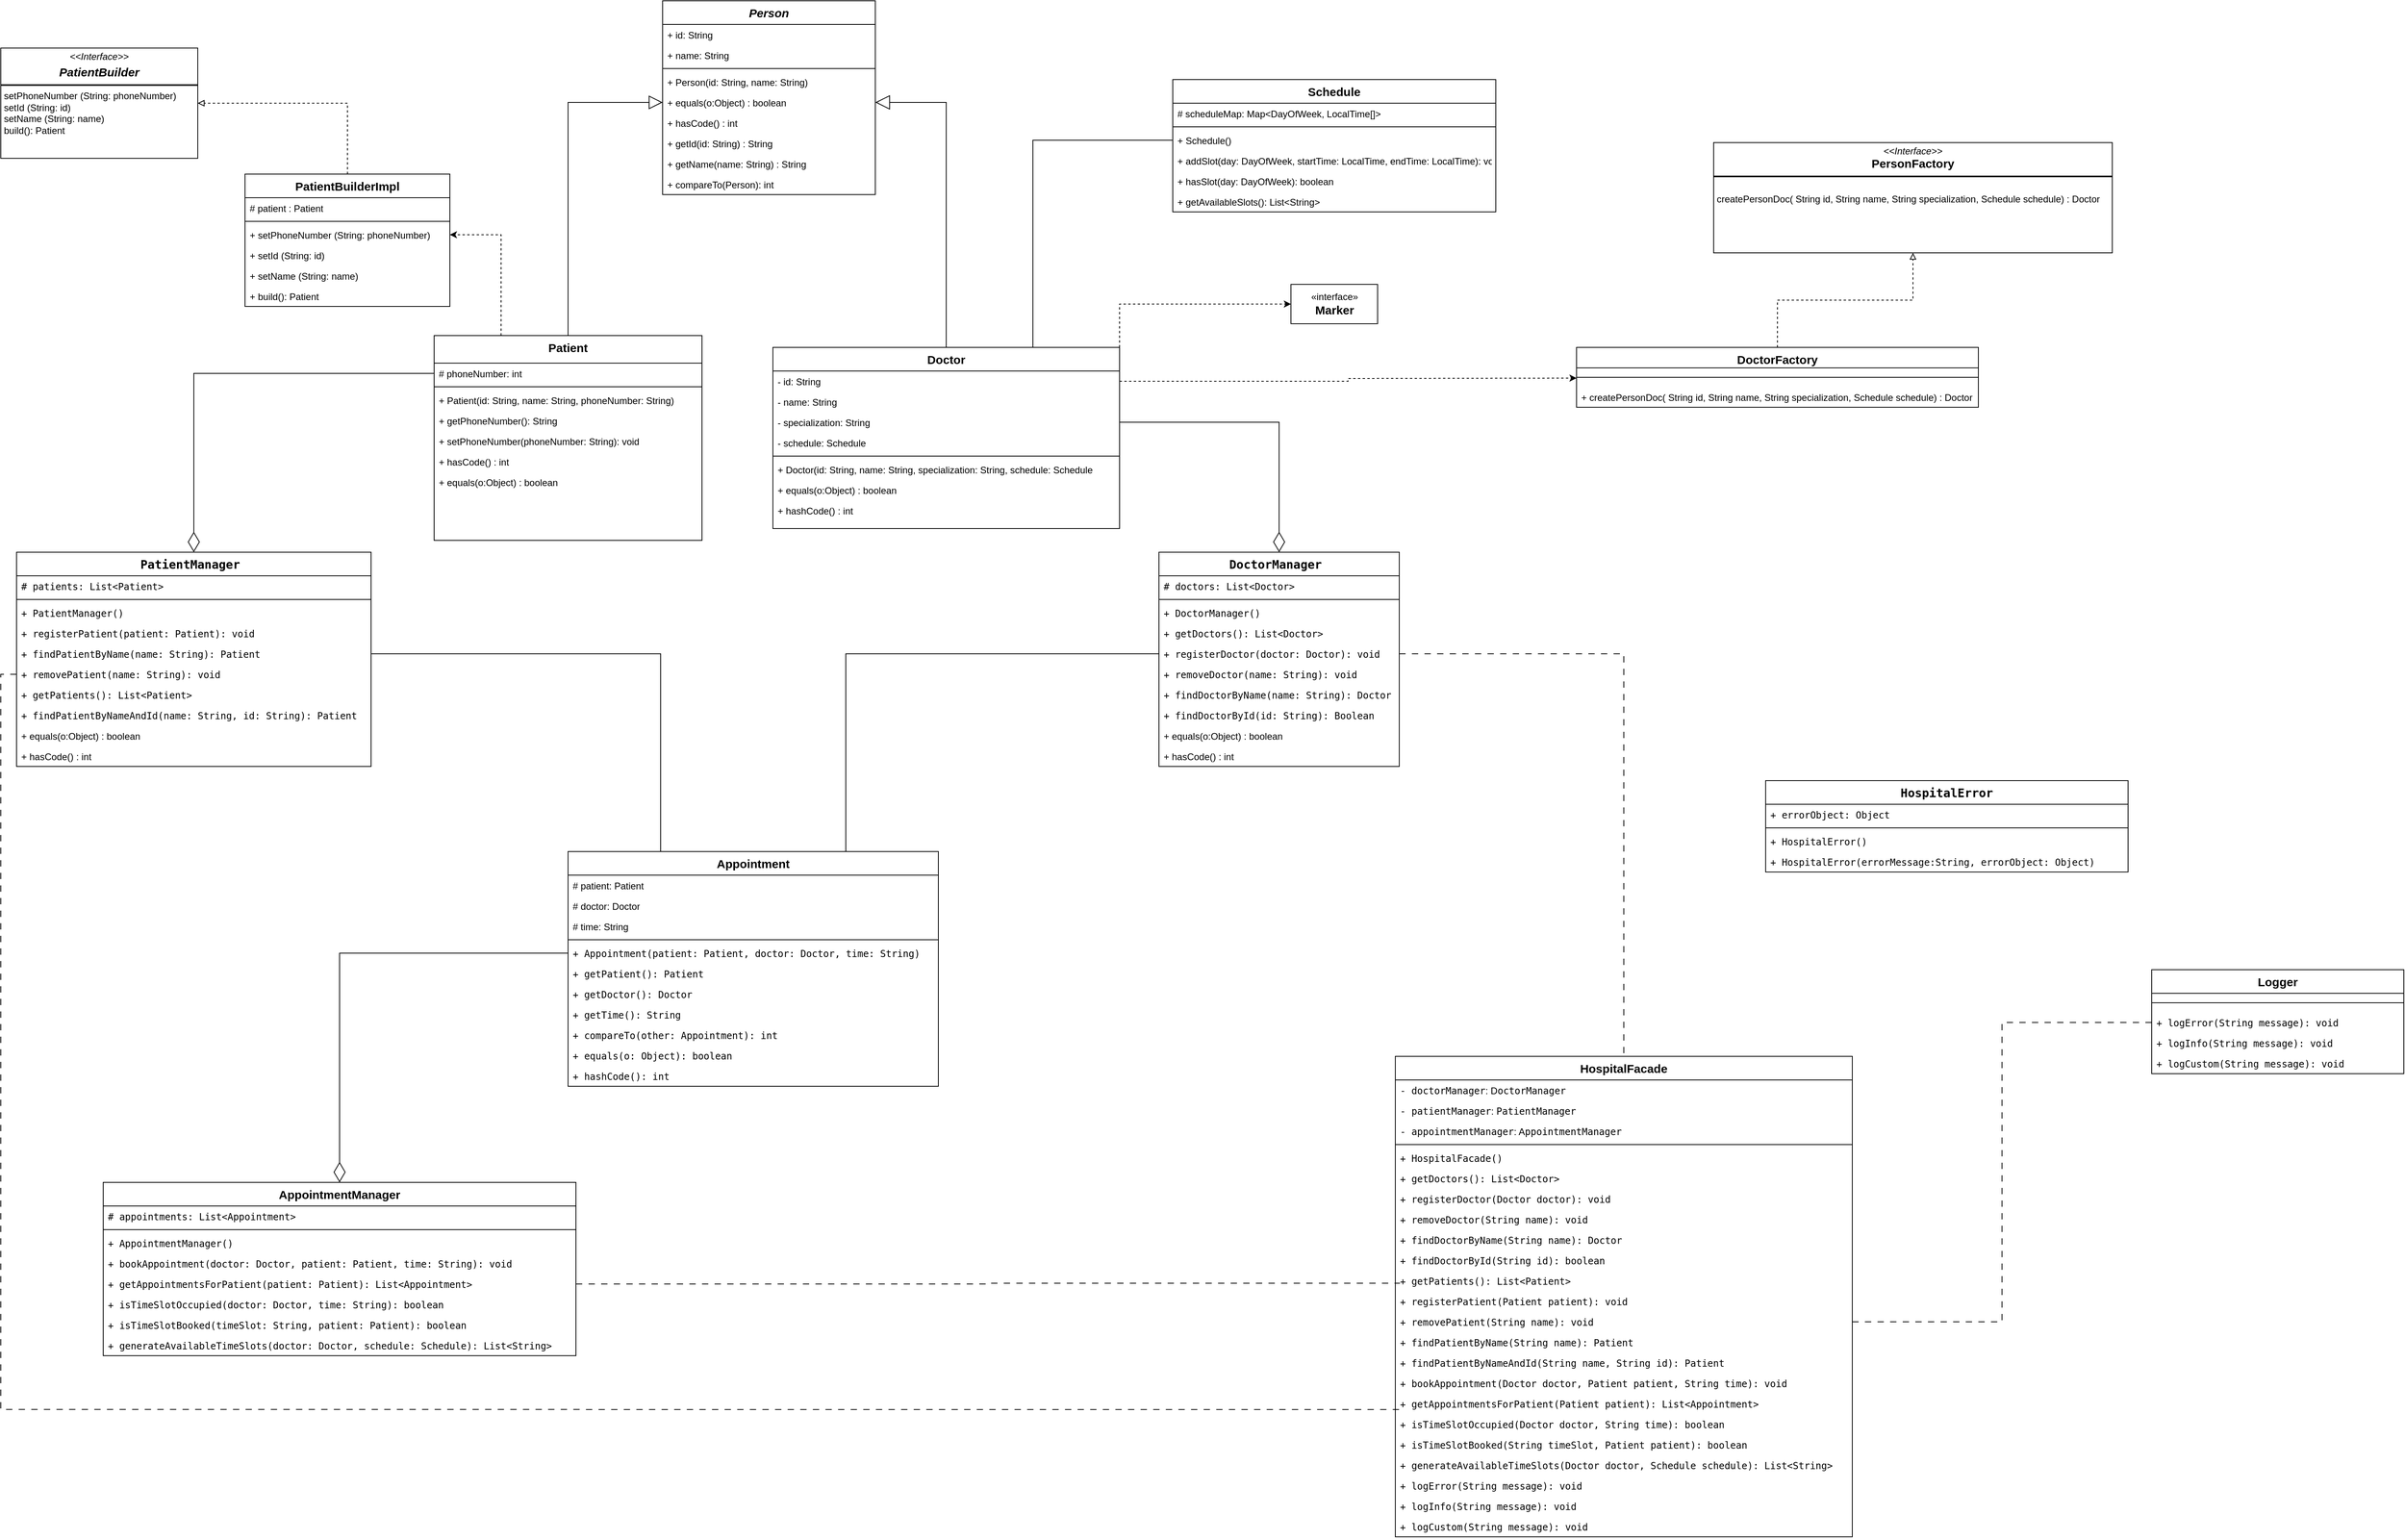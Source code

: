 <mxfile version="24.3.1" type="device">
  <diagram id="C5RBs43oDa-KdzZeNtuy" name="Page-1">
    <mxGraphModel dx="7137" dy="3779" grid="1" gridSize="10" guides="1" tooltips="1" connect="1" arrows="1" fold="1" page="1" pageScale="1" pageWidth="827" pageHeight="1169" math="0" shadow="0">
      <root>
        <mxCell id="WIyWlLk6GJQsqaUBKTNV-0" />
        <mxCell id="WIyWlLk6GJQsqaUBKTNV-1" parent="WIyWlLk6GJQsqaUBKTNV-0" />
        <mxCell id="olWy7GxdTs5l5mt5us0V-38" style="edgeStyle=orthogonalEdgeStyle;rounded=0;orthogonalLoop=1;jettySize=auto;html=1;exitX=0.5;exitY=0;exitDx=0;exitDy=0;entryX=0;entryY=0.5;entryDx=0;entryDy=0;endArrow=block;endFill=0;endSize=15;fontColor=#000000;labelBackgroundColor=none;fontSize=12;" parent="WIyWlLk6GJQsqaUBKTNV-1" source="zkfFHV4jXpPFQw0GAbJ--0" target="olWy7GxdTs5l5mt5us0V-30" edge="1">
          <mxGeometry relative="1" as="geometry" />
        </mxCell>
        <mxCell id="JosfpnTkLtagW_G2WQQR-9" style="edgeStyle=orthogonalEdgeStyle;rounded=0;orthogonalLoop=1;jettySize=auto;html=1;exitX=0.25;exitY=0;exitDx=0;exitDy=0;entryX=1;entryY=0.5;entryDx=0;entryDy=0;dashed=1;fontColor=#000000;labelBackgroundColor=none;fontSize=12;" parent="WIyWlLk6GJQsqaUBKTNV-1" source="zkfFHV4jXpPFQw0GAbJ--0" target="JosfpnTkLtagW_G2WQQR-3" edge="1">
          <mxGeometry relative="1" as="geometry" />
        </mxCell>
        <mxCell id="zkfFHV4jXpPFQw0GAbJ--0" value="Patient" style="swimlane;fontStyle=1;align=center;verticalAlign=top;childLayout=stackLayout;horizontal=1;startSize=35;horizontalStack=0;resizeParent=1;resizeLast=0;collapsible=1;marginBottom=0;rounded=0;shadow=0;strokeWidth=1;fontColor=#000000;labelBackgroundColor=none;fontSize=15;" parent="WIyWlLk6GJQsqaUBKTNV-1" vertex="1">
          <mxGeometry x="30" y="65" width="340" height="260" as="geometry">
            <mxRectangle x="230" y="140" width="160" height="26" as="alternateBounds" />
          </mxGeometry>
        </mxCell>
        <mxCell id="zkfFHV4jXpPFQw0GAbJ--3" value="# phoneNumber: int" style="text;align=left;verticalAlign=top;spacingLeft=4;spacingRight=4;overflow=hidden;rotatable=0;points=[[0,0.5],[1,0.5]];portConstraint=eastwest;rounded=0;shadow=0;html=0;fontColor=#000000;labelBackgroundColor=none;fontSize=12;" parent="zkfFHV4jXpPFQw0GAbJ--0" vertex="1">
          <mxGeometry y="35" width="340" height="26" as="geometry" />
        </mxCell>
        <mxCell id="zkfFHV4jXpPFQw0GAbJ--4" value="" style="line;html=1;strokeWidth=1;align=left;verticalAlign=middle;spacingTop=-1;spacingLeft=3;spacingRight=3;rotatable=0;labelPosition=right;points=[];portConstraint=eastwest;fontColor=#000000;labelBackgroundColor=none;fontSize=12;" parent="zkfFHV4jXpPFQw0GAbJ--0" vertex="1">
          <mxGeometry y="61" width="340" height="8" as="geometry" />
        </mxCell>
        <mxCell id="zkfFHV4jXpPFQw0GAbJ--5" value="+ Patient(id: String, name: String, phoneNumber: String)" style="text;align=left;verticalAlign=top;spacingLeft=4;spacingRight=4;overflow=hidden;rotatable=0;points=[[0,0.5],[1,0.5]];portConstraint=eastwest;labelBackgroundColor=none;fontColor=#000000;fontSize=12;" parent="zkfFHV4jXpPFQw0GAbJ--0" vertex="1">
          <mxGeometry y="69" width="340" height="26" as="geometry" />
        </mxCell>
        <mxCell id="2GBU7DF0hCY9MYviJVOl-51" value="+ getPhoneNumber(): String " style="text;align=left;verticalAlign=top;spacingLeft=4;spacingRight=4;overflow=hidden;rotatable=0;points=[[0,0.5],[1,0.5]];portConstraint=eastwest;fontColor=#000000;labelBackgroundColor=none;fontSize=12;" vertex="1" parent="zkfFHV4jXpPFQw0GAbJ--0">
          <mxGeometry y="95" width="340" height="26" as="geometry" />
        </mxCell>
        <mxCell id="2GBU7DF0hCY9MYviJVOl-52" value="+ setPhoneNumber(phoneNumber: String): void" style="text;align=left;verticalAlign=top;spacingLeft=4;spacingRight=4;overflow=hidden;rotatable=0;points=[[0,0.5],[1,0.5]];portConstraint=eastwest;fontColor=#000000;labelBackgroundColor=none;fontSize=12;" vertex="1" parent="zkfFHV4jXpPFQw0GAbJ--0">
          <mxGeometry y="121" width="340" height="26" as="geometry" />
        </mxCell>
        <mxCell id="olWy7GxdTs5l5mt5us0V-0" value="+ hasCode() : int" style="text;align=left;verticalAlign=top;spacingLeft=4;spacingRight=4;overflow=hidden;rotatable=0;points=[[0,0.5],[1,0.5]];portConstraint=eastwest;fontColor=#000000;labelBackgroundColor=none;fontSize=12;" parent="zkfFHV4jXpPFQw0GAbJ--0" vertex="1">
          <mxGeometry y="147" width="340" height="26" as="geometry" />
        </mxCell>
        <mxCell id="olWy7GxdTs5l5mt5us0V-1" value="+ equals(o:Object) : boolean" style="text;align=left;verticalAlign=top;spacingLeft=4;spacingRight=4;overflow=hidden;rotatable=0;points=[[0,0.5],[1,0.5]];portConstraint=eastwest;fontColor=#000000;labelBackgroundColor=none;fontSize=12;" parent="zkfFHV4jXpPFQw0GAbJ--0" vertex="1">
          <mxGeometry y="173" width="340" height="26" as="geometry" />
        </mxCell>
        <mxCell id="zkfFHV4jXpPFQw0GAbJ--6" value="Schedule" style="swimlane;fontStyle=1;align=center;verticalAlign=top;childLayout=stackLayout;horizontal=1;startSize=30;horizontalStack=0;resizeParent=1;resizeLast=0;collapsible=1;marginBottom=0;rounded=0;shadow=0;strokeWidth=1;fontColor=#000000;labelBackgroundColor=none;fontSize=15;" parent="WIyWlLk6GJQsqaUBKTNV-1" vertex="1">
          <mxGeometry x="967.5" y="-260" width="410" height="168" as="geometry">
            <mxRectangle x="130" y="380" width="160" height="26" as="alternateBounds" />
          </mxGeometry>
        </mxCell>
        <mxCell id="zkfFHV4jXpPFQw0GAbJ--7" value="# scheduleMap: Map&lt;DayOfWeek, LocalTime[]&gt;" style="text;align=left;verticalAlign=top;spacingLeft=4;spacingRight=4;overflow=hidden;rotatable=0;points=[[0,0.5],[1,0.5]];portConstraint=eastwest;fontColor=#000000;labelBackgroundColor=none;fontSize=12;" parent="zkfFHV4jXpPFQw0GAbJ--6" vertex="1">
          <mxGeometry y="30" width="410" height="26" as="geometry" />
        </mxCell>
        <mxCell id="zkfFHV4jXpPFQw0GAbJ--9" value="" style="line;html=1;strokeWidth=1;align=left;verticalAlign=middle;spacingTop=-1;spacingLeft=3;spacingRight=3;rotatable=0;labelPosition=right;points=[];portConstraint=eastwest;fontColor=#000000;labelBackgroundColor=none;fontSize=12;" parent="zkfFHV4jXpPFQw0GAbJ--6" vertex="1">
          <mxGeometry y="56" width="410" height="8" as="geometry" />
        </mxCell>
        <mxCell id="zkfFHV4jXpPFQw0GAbJ--10" value="+ Schedule()" style="text;align=left;verticalAlign=top;spacingLeft=4;spacingRight=4;overflow=hidden;rotatable=0;points=[[0,0.5],[1,0.5]];portConstraint=eastwest;fontStyle=0;fontColor=#000000;labelBackgroundColor=none;fontSize=12;" parent="zkfFHV4jXpPFQw0GAbJ--6" vertex="1">
          <mxGeometry y="64" width="410" height="26" as="geometry" />
        </mxCell>
        <mxCell id="olWy7GxdTs5l5mt5us0V-6" value="+ addSlot(day: DayOfWeek, startTime: LocalTime, endTime: LocalTime): void" style="text;align=left;verticalAlign=top;spacingLeft=4;spacingRight=4;overflow=hidden;rotatable=0;points=[[0,0.5],[1,0.5]];portConstraint=eastwest;fontStyle=0;fontColor=#000000;labelBackgroundColor=none;fontSize=12;" parent="zkfFHV4jXpPFQw0GAbJ--6" vertex="1">
          <mxGeometry y="90" width="410" height="26" as="geometry" />
        </mxCell>
        <mxCell id="zkfFHV4jXpPFQw0GAbJ--11" value="+ hasSlot(day: DayOfWeek): boolean" style="text;align=left;verticalAlign=top;spacingLeft=4;spacingRight=4;overflow=hidden;rotatable=0;points=[[0,0.5],[1,0.5]];portConstraint=eastwest;fontColor=#000000;labelBackgroundColor=none;fontSize=12;" parent="zkfFHV4jXpPFQw0GAbJ--6" vertex="1">
          <mxGeometry y="116" width="410" height="26" as="geometry" />
        </mxCell>
        <mxCell id="OLkwg9Ow1YIb2v4wMNq_-0" value="+ getAvailableSlots(): List&lt;String&gt;" style="text;align=left;verticalAlign=top;spacingLeft=4;spacingRight=4;overflow=hidden;rotatable=0;points=[[0,0.5],[1,0.5]];portConstraint=eastwest;fontColor=#000000;labelBackgroundColor=none;fontSize=12;" parent="zkfFHV4jXpPFQw0GAbJ--6" vertex="1">
          <mxGeometry y="142" width="410" height="26" as="geometry" />
        </mxCell>
        <mxCell id="olWy7GxdTs5l5mt5us0V-36" style="edgeStyle=orthogonalEdgeStyle;rounded=0;orthogonalLoop=1;jettySize=auto;html=1;exitX=0.5;exitY=0;exitDx=0;exitDy=0;entryX=1;entryY=0.5;entryDx=0;entryDy=0;endArrow=block;endFill=0;jumpSize=6;endSize=16;fontColor=#000000;labelBackgroundColor=none;fontSize=12;" parent="WIyWlLk6GJQsqaUBKTNV-1" source="zkfFHV4jXpPFQw0GAbJ--17" target="olWy7GxdTs5l5mt5us0V-30" edge="1">
          <mxGeometry relative="1" as="geometry" />
        </mxCell>
        <mxCell id="olWy7GxdTs5l5mt5us0V-42" style="edgeStyle=orthogonalEdgeStyle;rounded=0;orthogonalLoop=1;jettySize=auto;html=1;exitX=0.75;exitY=0;exitDx=0;exitDy=0;entryX=0;entryY=0.5;entryDx=0;entryDy=0;endArrow=none;endFill=0;fontColor=#000000;labelBackgroundColor=none;fontSize=12;" parent="WIyWlLk6GJQsqaUBKTNV-1" source="zkfFHV4jXpPFQw0GAbJ--17" target="zkfFHV4jXpPFQw0GAbJ--10" edge="1">
          <mxGeometry relative="1" as="geometry" />
        </mxCell>
        <mxCell id="JosfpnTkLtagW_G2WQQR-14" style="edgeStyle=orthogonalEdgeStyle;rounded=0;orthogonalLoop=1;jettySize=auto;html=1;exitX=1;exitY=0;exitDx=0;exitDy=0;entryX=0;entryY=0.5;entryDx=0;entryDy=0;dashed=1;fontColor=#000000;labelBackgroundColor=none;fontSize=12;" parent="WIyWlLk6GJQsqaUBKTNV-1" source="zkfFHV4jXpPFQw0GAbJ--17" target="JosfpnTkLtagW_G2WQQR-13" edge="1">
          <mxGeometry relative="1" as="geometry" />
        </mxCell>
        <mxCell id="zkfFHV4jXpPFQw0GAbJ--17" value="Doctor" style="swimlane;fontStyle=1;align=center;verticalAlign=top;childLayout=stackLayout;horizontal=1;startSize=30;horizontalStack=0;resizeParent=1;resizeLast=0;collapsible=1;marginBottom=0;rounded=0;shadow=0;strokeWidth=1;fontColor=#000000;labelBackgroundColor=none;fontSize=15;" parent="WIyWlLk6GJQsqaUBKTNV-1" vertex="1">
          <mxGeometry x="460" y="80" width="440" height="230" as="geometry">
            <mxRectangle x="550" y="140" width="160" height="26" as="alternateBounds" />
          </mxGeometry>
        </mxCell>
        <mxCell id="zkfFHV4jXpPFQw0GAbJ--18" value="- id: String" style="text;align=left;verticalAlign=top;spacingLeft=4;spacingRight=4;overflow=hidden;rotatable=0;points=[[0,0.5],[1,0.5]];portConstraint=eastwest;fontColor=#000000;labelBackgroundColor=none;fontSize=12;" parent="zkfFHV4jXpPFQw0GAbJ--17" vertex="1">
          <mxGeometry y="30" width="440" height="26" as="geometry" />
        </mxCell>
        <mxCell id="zkfFHV4jXpPFQw0GAbJ--19" value="- name: String" style="text;align=left;verticalAlign=top;spacingLeft=4;spacingRight=4;overflow=hidden;rotatable=0;points=[[0,0.5],[1,0.5]];portConstraint=eastwest;rounded=0;shadow=0;html=0;fontColor=#000000;labelBackgroundColor=none;fontSize=12;" parent="zkfFHV4jXpPFQw0GAbJ--17" vertex="1">
          <mxGeometry y="56" width="440" height="26" as="geometry" />
        </mxCell>
        <mxCell id="zkfFHV4jXpPFQw0GAbJ--20" value="- specialization: String" style="text;align=left;verticalAlign=top;spacingLeft=4;spacingRight=4;overflow=hidden;rotatable=0;points=[[0,0.5],[1,0.5]];portConstraint=eastwest;rounded=0;shadow=0;html=0;fontColor=#000000;labelBackgroundColor=none;fontSize=12;" parent="zkfFHV4jXpPFQw0GAbJ--17" vertex="1">
          <mxGeometry y="82" width="440" height="26" as="geometry" />
        </mxCell>
        <mxCell id="zkfFHV4jXpPFQw0GAbJ--21" value="- schedule: Schedule" style="text;align=left;verticalAlign=top;spacingLeft=4;spacingRight=4;overflow=hidden;rotatable=0;points=[[0,0.5],[1,0.5]];portConstraint=eastwest;rounded=0;shadow=0;html=0;fontColor=#000000;labelBackgroundColor=none;fontSize=12;" parent="zkfFHV4jXpPFQw0GAbJ--17" vertex="1">
          <mxGeometry y="108" width="440" height="26" as="geometry" />
        </mxCell>
        <mxCell id="zkfFHV4jXpPFQw0GAbJ--23" value="" style="line;html=1;strokeWidth=1;align=left;verticalAlign=middle;spacingTop=-1;spacingLeft=3;spacingRight=3;rotatable=0;labelPosition=right;points=[];portConstraint=eastwest;fontColor=#000000;labelBackgroundColor=none;fontSize=12;" parent="zkfFHV4jXpPFQw0GAbJ--17" vertex="1">
          <mxGeometry y="134" width="440" height="8" as="geometry" />
        </mxCell>
        <mxCell id="zkfFHV4jXpPFQw0GAbJ--24" value="+ Doctor(id: String, name: String, specialization: String, schedule: Schedule" style="text;align=left;verticalAlign=top;spacingLeft=4;spacingRight=4;overflow=hidden;rotatable=0;points=[[0,0.5],[1,0.5]];portConstraint=eastwest;fontColor=#000000;labelBackgroundColor=none;fontSize=12;" parent="zkfFHV4jXpPFQw0GAbJ--17" vertex="1">
          <mxGeometry y="142" width="440" height="26" as="geometry" />
        </mxCell>
        <mxCell id="olWy7GxdTs5l5mt5us0V-4" value="+ equals(o:Object) : boolean" style="text;align=left;verticalAlign=top;spacingLeft=4;spacingRight=4;overflow=hidden;rotatable=0;points=[[0,0.5],[1,0.5]];portConstraint=eastwest;fontColor=#000000;labelBackgroundColor=none;fontSize=12;" parent="zkfFHV4jXpPFQw0GAbJ--17" vertex="1">
          <mxGeometry y="168" width="440" height="26" as="geometry" />
        </mxCell>
        <mxCell id="olWy7GxdTs5l5mt5us0V-5" value="+ hashCode() : int" style="text;align=left;verticalAlign=top;spacingLeft=4;spacingRight=4;overflow=hidden;rotatable=0;points=[[0,0.5],[1,0.5]];portConstraint=eastwest;fontColor=#000000;labelBackgroundColor=none;fontSize=12;" parent="zkfFHV4jXpPFQw0GAbJ--17" vertex="1">
          <mxGeometry y="194" width="440" height="26" as="geometry" />
        </mxCell>
        <mxCell id="OLkwg9Ow1YIb2v4wMNq_-4" value="&lt;span style=&quot;text-wrap: nowrap;&quot;&gt;&lt;font style=&quot;font-size: 15px;&quot;&gt;Appointment&lt;/font&gt;&lt;/span&gt;" style="swimlane;fontStyle=1;align=center;verticalAlign=top;childLayout=stackLayout;horizontal=1;startSize=30;horizontalStack=0;resizeParent=1;resizeParentMax=0;resizeLast=0;collapsible=1;marginBottom=0;whiteSpace=wrap;html=1;fontColor=#000000;labelBackgroundColor=none;fontSize=12;" parent="WIyWlLk6GJQsqaUBKTNV-1" vertex="1">
          <mxGeometry x="200" y="720" width="470" height="298" as="geometry" />
        </mxCell>
        <mxCell id="OLkwg9Ow1YIb2v4wMNq_-5" value="&lt;span style=&quot;text-wrap: nowrap; font-size: 12px;&quot;&gt;# patient: Patient&lt;/span&gt;" style="text;strokeColor=none;fillColor=none;align=left;verticalAlign=top;spacingLeft=4;spacingRight=4;overflow=hidden;rotatable=0;points=[[0,0.5],[1,0.5]];portConstraint=eastwest;whiteSpace=wrap;html=1;fontColor=#000000;labelBackgroundColor=none;fontSize=12;" parent="OLkwg9Ow1YIb2v4wMNq_-4" vertex="1">
          <mxGeometry y="30" width="470" height="26" as="geometry" />
        </mxCell>
        <mxCell id="OLkwg9Ow1YIb2v4wMNq_-8" value="&lt;span style=&quot;text-wrap: nowrap; font-size: 12px;&quot;&gt;# doctor: Doctor&lt;/span&gt;" style="text;strokeColor=none;fillColor=none;align=left;verticalAlign=top;spacingLeft=4;spacingRight=4;overflow=hidden;rotatable=0;points=[[0,0.5],[1,0.5]];portConstraint=eastwest;whiteSpace=wrap;html=1;fontColor=#000000;labelBackgroundColor=none;fontSize=12;" parent="OLkwg9Ow1YIb2v4wMNq_-4" vertex="1">
          <mxGeometry y="56" width="470" height="26" as="geometry" />
        </mxCell>
        <mxCell id="OLkwg9Ow1YIb2v4wMNq_-9" value="&lt;span style=&quot;text-wrap: nowrap; font-size: 12px;&quot;&gt;# time: String&lt;/span&gt;" style="text;strokeColor=none;fillColor=none;align=left;verticalAlign=top;spacingLeft=4;spacingRight=4;overflow=hidden;rotatable=0;points=[[0,0.5],[1,0.5]];portConstraint=eastwest;whiteSpace=wrap;html=1;fontColor=#000000;labelBackgroundColor=none;fontSize=12;" parent="OLkwg9Ow1YIb2v4wMNq_-4" vertex="1">
          <mxGeometry y="82" width="470" height="26" as="geometry" />
        </mxCell>
        <mxCell id="OLkwg9Ow1YIb2v4wMNq_-6" value="" style="line;strokeWidth=1;fillColor=none;align=left;verticalAlign=middle;spacingTop=-1;spacingLeft=3;spacingRight=3;rotatable=0;labelPosition=right;points=[];portConstraint=eastwest;strokeColor=inherit;fontColor=#000000;labelBackgroundColor=none;fontSize=12;" parent="OLkwg9Ow1YIb2v4wMNq_-4" vertex="1">
          <mxGeometry y="108" width="470" height="8" as="geometry" />
        </mxCell>
        <mxCell id="OLkwg9Ow1YIb2v4wMNq_-7" value="&lt;span style=&quot;font-family: &amp;quot;Söhne Mono&amp;quot;, Monaco, &amp;quot;Andale Mono&amp;quot;, &amp;quot;Ubuntu Mono&amp;quot;, monospace; font-size: 12px; white-space: pre;&quot;&gt;+ Appointment(patient: Patient, doctor: Doctor, time: String)&lt;/span&gt;" style="text;strokeColor=none;fillColor=none;align=left;verticalAlign=top;spacingLeft=4;spacingRight=4;overflow=hidden;rotatable=0;points=[[0,0.5],[1,0.5]];portConstraint=eastwest;whiteSpace=wrap;html=1;imageAspect=1;fontColor=#000000;labelBackgroundColor=none;fontSize=12;" parent="OLkwg9Ow1YIb2v4wMNq_-4" vertex="1">
          <mxGeometry y="116" width="470" height="26" as="geometry" />
        </mxCell>
        <mxCell id="OLkwg9Ow1YIb2v4wMNq_-10" value="&lt;span style=&quot;font-family: &amp;quot;Söhne Mono&amp;quot;, Monaco, &amp;quot;Andale Mono&amp;quot;, &amp;quot;Ubuntu Mono&amp;quot;, monospace; font-size: 12px; white-space: pre;&quot;&gt;+ getPatient(): Patient&lt;/span&gt;" style="text;strokeColor=none;fillColor=none;align=left;verticalAlign=top;spacingLeft=4;spacingRight=4;overflow=hidden;rotatable=0;points=[[0,0.5],[1,0.5]];portConstraint=eastwest;whiteSpace=wrap;html=1;labelBackgroundColor=none;fontColor=#000000;fontSize=12;" parent="OLkwg9Ow1YIb2v4wMNq_-4" vertex="1">
          <mxGeometry y="142" width="470" height="26" as="geometry" />
        </mxCell>
        <mxCell id="OLkwg9Ow1YIb2v4wMNq_-11" value="&lt;span style=&quot;font-family: &amp;quot;Söhne Mono&amp;quot;, Monaco, &amp;quot;Andale Mono&amp;quot;, &amp;quot;Ubuntu Mono&amp;quot;, monospace; font-size: 12px; white-space: pre;&quot;&gt;+ getDoctor(): Doctor&lt;/span&gt;" style="text;strokeColor=none;fillColor=none;align=left;verticalAlign=top;spacingLeft=4;spacingRight=4;overflow=hidden;rotatable=0;points=[[0,0.5],[1,0.5]];portConstraint=eastwest;whiteSpace=wrap;html=1;labelBackgroundColor=none;fontColor=#000000;fontSize=12;" parent="OLkwg9Ow1YIb2v4wMNq_-4" vertex="1">
          <mxGeometry y="168" width="470" height="26" as="geometry" />
        </mxCell>
        <mxCell id="OLkwg9Ow1YIb2v4wMNq_-12" value="&lt;span style=&quot;font-family: &amp;quot;Söhne Mono&amp;quot;, Monaco, &amp;quot;Andale Mono&amp;quot;, &amp;quot;Ubuntu Mono&amp;quot;, monospace; font-size: 12px; white-space: pre;&quot;&gt;+ getTime(): String&lt;/span&gt;" style="text;strokeColor=none;fillColor=none;align=left;verticalAlign=top;spacingLeft=4;spacingRight=4;overflow=hidden;rotatable=0;points=[[0,0.5],[1,0.5]];portConstraint=eastwest;whiteSpace=wrap;html=1;labelBackgroundColor=none;fontColor=#000000;fontSize=12;" parent="OLkwg9Ow1YIb2v4wMNq_-4" vertex="1">
          <mxGeometry y="194" width="470" height="26" as="geometry" />
        </mxCell>
        <mxCell id="OLkwg9Ow1YIb2v4wMNq_-13" value="&lt;span style=&quot;font-family: &amp;quot;Söhne Mono&amp;quot;, Monaco, &amp;quot;Andale Mono&amp;quot;, &amp;quot;Ubuntu Mono&amp;quot;, monospace; font-size: 12px; white-space: pre;&quot;&gt;+ compareTo(other: Appointment): int&lt;/span&gt;" style="text;strokeColor=none;fillColor=none;align=left;verticalAlign=top;spacingLeft=4;spacingRight=4;overflow=hidden;rotatable=0;points=[[0,0.5],[1,0.5]];portConstraint=eastwest;whiteSpace=wrap;html=1;labelBackgroundColor=none;fontColor=#000000;fontSize=12;" parent="OLkwg9Ow1YIb2v4wMNq_-4" vertex="1">
          <mxGeometry y="220" width="470" height="26" as="geometry" />
        </mxCell>
        <mxCell id="OLkwg9Ow1YIb2v4wMNq_-14" value="&lt;span style=&quot;font-family: &amp;quot;Söhne Mono&amp;quot;, Monaco, &amp;quot;Andale Mono&amp;quot;, &amp;quot;Ubuntu Mono&amp;quot;, monospace; font-size: 12px; white-space: pre;&quot;&gt;+ equals(o: Object): boolean&lt;/span&gt;" style="text;strokeColor=none;fillColor=none;align=left;verticalAlign=top;spacingLeft=4;spacingRight=4;overflow=hidden;rotatable=0;points=[[0,0.5],[1,0.5]];portConstraint=eastwest;whiteSpace=wrap;html=1;labelBackgroundColor=none;fontColor=#000000;fontSize=12;" parent="OLkwg9Ow1YIb2v4wMNq_-4" vertex="1">
          <mxGeometry y="246" width="470" height="26" as="geometry" />
        </mxCell>
        <mxCell id="OLkwg9Ow1YIb2v4wMNq_-15" value="&lt;span style=&quot;font-family: &amp;quot;Söhne Mono&amp;quot;, Monaco, &amp;quot;Andale Mono&amp;quot;, &amp;quot;Ubuntu Mono&amp;quot;, monospace; font-size: 12px; white-space: pre;&quot;&gt;+ hashCode(): int&lt;/span&gt;" style="text;strokeColor=none;fillColor=none;align=left;verticalAlign=top;spacingLeft=4;spacingRight=4;overflow=hidden;rotatable=0;points=[[0,0.5],[1,0.5]];portConstraint=eastwest;whiteSpace=wrap;html=1;labelBackgroundColor=none;fontColor=#000000;fontSize=12;" parent="OLkwg9Ow1YIb2v4wMNq_-4" vertex="1">
          <mxGeometry y="272" width="470" height="26" as="geometry" />
        </mxCell>
        <mxCell id="OLkwg9Ow1YIb2v4wMNq_-17" value="&lt;font style=&quot;font-size: 15px;&quot;&gt;AppointmentManager&lt;/font&gt;&lt;div style=&quot;font-size: 15px;&quot;&gt;&lt;br style=&quot;&quot;&gt;&lt;/div&gt;" style="swimlane;fontStyle=1;align=center;verticalAlign=top;childLayout=stackLayout;horizontal=1;startSize=30;horizontalStack=0;resizeParent=1;resizeParentMax=0;resizeLast=0;collapsible=1;marginBottom=0;whiteSpace=wrap;html=1;spacingLeft=4;spacingRight=4;fontFamily=Helvetica;fontSize=12;fontColor=#000000;fillColor=none;gradientColor=none;labelBackgroundColor=none;" parent="WIyWlLk6GJQsqaUBKTNV-1" vertex="1">
          <mxGeometry x="-390" y="1140" width="600" height="220" as="geometry" />
        </mxCell>
        <mxCell id="OLkwg9Ow1YIb2v4wMNq_-18" value="&lt;span style=&quot;font-family: &amp;quot;Söhne Mono&amp;quot;, Monaco, &amp;quot;Andale Mono&amp;quot;, &amp;quot;Ubuntu Mono&amp;quot;, monospace; font-size: 12px; white-space: pre;&quot;&gt;# appointments: List&amp;lt;Appointment&amp;gt;&lt;/span&gt;" style="text;strokeColor=none;fillColor=none;align=left;verticalAlign=top;spacingLeft=4;spacingRight=4;overflow=hidden;rotatable=0;points=[[0,0.5],[1,0.5]];portConstraint=eastwest;whiteSpace=wrap;html=1;fontFamily=Helvetica;fontSize=12;fontColor=#000000;labelBackgroundColor=none;" parent="OLkwg9Ow1YIb2v4wMNq_-17" vertex="1">
          <mxGeometry y="30" width="600" height="26" as="geometry" />
        </mxCell>
        <mxCell id="OLkwg9Ow1YIb2v4wMNq_-19" value="" style="line;strokeWidth=1;fillColor=none;align=left;verticalAlign=middle;spacingTop=-1;spacingLeft=3;spacingRight=3;rotatable=0;labelPosition=right;points=[];portConstraint=eastwest;strokeColor=inherit;fontFamily=Helvetica;fontSize=12;fontColor=#000000;labelBackgroundColor=none;" parent="OLkwg9Ow1YIb2v4wMNq_-17" vertex="1">
          <mxGeometry y="56" width="600" height="8" as="geometry" />
        </mxCell>
        <mxCell id="OLkwg9Ow1YIb2v4wMNq_-20" value="&lt;span style=&quot;font-family: &amp;quot;Söhne Mono&amp;quot;, Monaco, &amp;quot;Andale Mono&amp;quot;, &amp;quot;Ubuntu Mono&amp;quot;, monospace; font-size: 12px; white-space: pre;&quot;&gt;+ AppointmentManager()&lt;/span&gt;" style="text;strokeColor=none;fillColor=none;align=left;verticalAlign=top;spacingLeft=4;spacingRight=4;overflow=hidden;rotatable=0;points=[[0,0.5],[1,0.5]];portConstraint=eastwest;whiteSpace=wrap;html=1;fontFamily=Helvetica;fontSize=12;fontColor=#000000;labelBackgroundColor=none;" parent="OLkwg9Ow1YIb2v4wMNq_-17" vertex="1">
          <mxGeometry y="64" width="600" height="26" as="geometry" />
        </mxCell>
        <mxCell id="OLkwg9Ow1YIb2v4wMNq_-21" value="&lt;span style=&quot;font-family: &amp;quot;Söhne Mono&amp;quot;, Monaco, &amp;quot;Andale Mono&amp;quot;, &amp;quot;Ubuntu Mono&amp;quot;, monospace; font-size: 12px; white-space: pre;&quot;&gt;+ bookAppointment(doctor: Doctor, patient: Patient, time: String): void&lt;/span&gt;" style="text;strokeColor=none;fillColor=none;align=left;verticalAlign=top;spacingLeft=4;spacingRight=4;overflow=hidden;rotatable=0;points=[[0,0.5],[1,0.5]];portConstraint=eastwest;whiteSpace=wrap;html=1;fontFamily=Helvetica;fontSize=12;fontColor=#000000;labelBackgroundColor=none;" parent="OLkwg9Ow1YIb2v4wMNq_-17" vertex="1">
          <mxGeometry y="90" width="600" height="26" as="geometry" />
        </mxCell>
        <mxCell id="OLkwg9Ow1YIb2v4wMNq_-22" value="&lt;span style=&quot;font-family: &amp;quot;Söhne Mono&amp;quot;, Monaco, &amp;quot;Andale Mono&amp;quot;, &amp;quot;Ubuntu Mono&amp;quot;, monospace; font-size: 12px; white-space: pre;&quot;&gt;+ getAppointmentsForPatient(patient: Patient): List&amp;lt;Appointment&amp;gt;&lt;/span&gt;" style="text;strokeColor=none;fillColor=none;align=left;verticalAlign=top;spacingLeft=4;spacingRight=4;overflow=hidden;rotatable=0;points=[[0,0.5],[1,0.5]];portConstraint=eastwest;whiteSpace=wrap;html=1;fontFamily=Helvetica;fontSize=12;fontColor=#000000;labelBackgroundColor=none;" parent="OLkwg9Ow1YIb2v4wMNq_-17" vertex="1">
          <mxGeometry y="116" width="600" height="26" as="geometry" />
        </mxCell>
        <mxCell id="OLkwg9Ow1YIb2v4wMNq_-23" value="&lt;span style=&quot;font-family: &amp;quot;Söhne Mono&amp;quot;, Monaco, &amp;quot;Andale Mono&amp;quot;, &amp;quot;Ubuntu Mono&amp;quot;, monospace; font-size: 12px; white-space: pre;&quot;&gt;+ isTimeSlotOccupied(doctor: Doctor, time: String): boolean&lt;/span&gt;" style="text;strokeColor=none;fillColor=none;align=left;verticalAlign=top;spacingLeft=4;spacingRight=4;overflow=hidden;rotatable=0;points=[[0,0.5],[1,0.5]];portConstraint=eastwest;whiteSpace=wrap;html=1;fontFamily=Helvetica;fontSize=12;fontColor=#000000;labelBackgroundColor=none;" parent="OLkwg9Ow1YIb2v4wMNq_-17" vertex="1">
          <mxGeometry y="142" width="600" height="26" as="geometry" />
        </mxCell>
        <mxCell id="OLkwg9Ow1YIb2v4wMNq_-24" value="&lt;span style=&quot;font-family: &amp;quot;Söhne Mono&amp;quot;, Monaco, &amp;quot;Andale Mono&amp;quot;, &amp;quot;Ubuntu Mono&amp;quot;, monospace; font-size: 12px; white-space: pre;&quot;&gt;+ isTimeSlotBooked(timeSlot: String, patient: Patient): boolean&lt;/span&gt;" style="text;strokeColor=none;fillColor=none;align=left;verticalAlign=top;spacingLeft=4;spacingRight=4;overflow=hidden;rotatable=0;points=[[0,0.5],[1,0.5]];portConstraint=eastwest;whiteSpace=wrap;html=1;fontFamily=Helvetica;fontSize=12;fontColor=#000000;labelBackgroundColor=none;" parent="OLkwg9Ow1YIb2v4wMNq_-17" vertex="1">
          <mxGeometry y="168" width="600" height="26" as="geometry" />
        </mxCell>
        <mxCell id="OLkwg9Ow1YIb2v4wMNq_-25" value="&lt;span style=&quot;font-family: &amp;quot;Söhne Mono&amp;quot;, Monaco, &amp;quot;Andale Mono&amp;quot;, &amp;quot;Ubuntu Mono&amp;quot;, monospace; font-size: 12px; white-space: pre;&quot;&gt;+ generateAvailableTimeSlots(doctor: Doctor, schedule: Schedule): List&amp;lt;String&amp;gt;&lt;/span&gt;" style="text;strokeColor=none;fillColor=none;align=left;verticalAlign=top;spacingLeft=4;spacingRight=4;overflow=hidden;rotatable=0;points=[[0,0.5],[1,0.5]];portConstraint=eastwest;whiteSpace=wrap;html=1;fontFamily=Helvetica;fontSize=12;fontColor=#000000;labelBackgroundColor=none;" parent="OLkwg9Ow1YIb2v4wMNq_-17" vertex="1">
          <mxGeometry y="194" width="600" height="26" as="geometry" />
        </mxCell>
        <mxCell id="OLkwg9Ow1YIb2v4wMNq_-26" value="&lt;span style=&quot;font-family: &amp;quot;Söhne Mono&amp;quot;, Monaco, &amp;quot;Andale Mono&amp;quot;, &amp;quot;Ubuntu Mono&amp;quot;, monospace; text-align: left; white-space: pre;&quot;&gt;&lt;font style=&quot;font-size: 15px;&quot;&gt;DoctorManager &lt;/font&gt;&lt;/span&gt;" style="swimlane;fontStyle=1;align=center;verticalAlign=top;childLayout=stackLayout;horizontal=1;startSize=30;horizontalStack=0;resizeParent=1;resizeParentMax=0;resizeLast=0;collapsible=1;marginBottom=0;whiteSpace=wrap;html=1;spacingLeft=4;spacingRight=4;fontFamily=Helvetica;fontSize=12;fontColor=#000000;fillColor=none;gradientColor=none;labelBackgroundColor=none;" parent="WIyWlLk6GJQsqaUBKTNV-1" vertex="1">
          <mxGeometry x="950" y="340" width="305" height="272" as="geometry" />
        </mxCell>
        <mxCell id="OLkwg9Ow1YIb2v4wMNq_-27" value="&lt;span style=&quot;font-family: &amp;quot;Söhne Mono&amp;quot;, Monaco, &amp;quot;Andale Mono&amp;quot;, &amp;quot;Ubuntu Mono&amp;quot;, monospace; font-size: 12px; white-space: pre;&quot;&gt;# doctors: List&amp;lt;Doctor&amp;gt;&lt;/span&gt;" style="text;strokeColor=none;fillColor=none;align=left;verticalAlign=top;spacingLeft=4;spacingRight=4;overflow=hidden;rotatable=0;points=[[0,0.5],[1,0.5]];portConstraint=eastwest;whiteSpace=wrap;html=1;fontFamily=Helvetica;fontSize=12;fontColor=#000000;labelBackgroundColor=none;" parent="OLkwg9Ow1YIb2v4wMNq_-26" vertex="1">
          <mxGeometry y="30" width="305" height="26" as="geometry" />
        </mxCell>
        <mxCell id="OLkwg9Ow1YIb2v4wMNq_-28" value="" style="line;strokeWidth=1;fillColor=none;align=left;verticalAlign=middle;spacingTop=-1;spacingLeft=3;spacingRight=3;rotatable=0;labelPosition=right;points=[];portConstraint=eastwest;strokeColor=inherit;fontFamily=Helvetica;fontSize=12;fontColor=#000000;labelBackgroundColor=none;" parent="OLkwg9Ow1YIb2v4wMNq_-26" vertex="1">
          <mxGeometry y="56" width="305" height="8" as="geometry" />
        </mxCell>
        <mxCell id="OLkwg9Ow1YIb2v4wMNq_-29" value="&lt;span style=&quot;font-family: &amp;quot;Söhne Mono&amp;quot;, Monaco, &amp;quot;Andale Mono&amp;quot;, &amp;quot;Ubuntu Mono&amp;quot;, monospace; font-size: 12px; white-space: pre;&quot;&gt;+ DoctorManager()&lt;/span&gt;" style="text;strokeColor=none;fillColor=none;align=left;verticalAlign=top;spacingLeft=4;spacingRight=4;overflow=hidden;rotatable=0;points=[[0,0.5],[1,0.5]];portConstraint=eastwest;whiteSpace=wrap;html=1;fontFamily=Helvetica;fontSize=12;fontColor=#000000;labelBackgroundColor=none;" parent="OLkwg9Ow1YIb2v4wMNq_-26" vertex="1">
          <mxGeometry y="64" width="305" height="26" as="geometry" />
        </mxCell>
        <mxCell id="OLkwg9Ow1YIb2v4wMNq_-30" value="&lt;span style=&quot;font-family: &amp;quot;Söhne Mono&amp;quot;, Monaco, &amp;quot;Andale Mono&amp;quot;, &amp;quot;Ubuntu Mono&amp;quot;, monospace; font-size: 12px; white-space: pre;&quot;&gt;+ getDoctors(): List&amp;lt;Doctor&amp;gt;&lt;/span&gt;" style="text;strokeColor=none;fillColor=none;align=left;verticalAlign=top;spacingLeft=4;spacingRight=4;overflow=hidden;rotatable=0;points=[[0,0.5],[1,0.5]];portConstraint=eastwest;whiteSpace=wrap;html=1;fontFamily=Helvetica;fontSize=12;fontColor=#000000;labelBackgroundColor=none;" parent="OLkwg9Ow1YIb2v4wMNq_-26" vertex="1">
          <mxGeometry y="90" width="305" height="26" as="geometry" />
        </mxCell>
        <mxCell id="OLkwg9Ow1YIb2v4wMNq_-31" value="&lt;span style=&quot;font-family: &amp;quot;Söhne Mono&amp;quot;, Monaco, &amp;quot;Andale Mono&amp;quot;, &amp;quot;Ubuntu Mono&amp;quot;, monospace; font-size: 12px; white-space: pre;&quot;&gt;+ registerDoctor(doctor: Doctor): void&lt;/span&gt;" style="text;strokeColor=none;fillColor=none;align=left;verticalAlign=top;spacingLeft=4;spacingRight=4;overflow=hidden;rotatable=0;points=[[0,0.5],[1,0.5]];portConstraint=eastwest;whiteSpace=wrap;html=1;fontFamily=Helvetica;fontSize=12;fontColor=#000000;labelBackgroundColor=none;" parent="OLkwg9Ow1YIb2v4wMNq_-26" vertex="1">
          <mxGeometry y="116" width="305" height="26" as="geometry" />
        </mxCell>
        <mxCell id="OLkwg9Ow1YIb2v4wMNq_-32" value="&lt;span style=&quot;font-family: &amp;quot;Söhne Mono&amp;quot;, Monaco, &amp;quot;Andale Mono&amp;quot;, &amp;quot;Ubuntu Mono&amp;quot;, monospace; font-size: 12px; white-space: pre;&quot;&gt;+ removeDoctor(name: String): void&lt;/span&gt;" style="text;strokeColor=none;fillColor=none;align=left;verticalAlign=top;spacingLeft=4;spacingRight=4;overflow=hidden;rotatable=0;points=[[0,0.5],[1,0.5]];portConstraint=eastwest;whiteSpace=wrap;html=1;fontFamily=Helvetica;fontSize=12;fontColor=#000000;labelBackgroundColor=none;" parent="OLkwg9Ow1YIb2v4wMNq_-26" vertex="1">
          <mxGeometry y="142" width="305" height="26" as="geometry" />
        </mxCell>
        <mxCell id="OLkwg9Ow1YIb2v4wMNq_-33" value="&lt;span style=&quot;font-family: &amp;quot;Söhne Mono&amp;quot;, Monaco, &amp;quot;Andale Mono&amp;quot;, &amp;quot;Ubuntu Mono&amp;quot;, monospace; font-size: 12px; white-space: pre;&quot;&gt;+ findDoctorByName(name: String): Doctor&lt;/span&gt;" style="text;strokeColor=none;fillColor=none;align=left;verticalAlign=top;spacingLeft=4;spacingRight=4;overflow=hidden;rotatable=0;points=[[0,0.5],[1,0.5]];portConstraint=eastwest;whiteSpace=wrap;html=1;fontFamily=Helvetica;fontSize=12;fontColor=#000000;labelBackgroundColor=none;" parent="OLkwg9Ow1YIb2v4wMNq_-26" vertex="1">
          <mxGeometry y="168" width="305" height="26" as="geometry" />
        </mxCell>
        <mxCell id="olWy7GxdTs5l5mt5us0V-7" value="&lt;span style=&quot;font-family: &amp;quot;Söhne Mono&amp;quot;, Monaco, &amp;quot;Andale Mono&amp;quot;, &amp;quot;Ubuntu Mono&amp;quot;, monospace; font-size: 12px; white-space: pre;&quot;&gt;+ findDoctorById(id: String): Boolean&lt;/span&gt;" style="text;strokeColor=none;fillColor=none;align=left;verticalAlign=top;spacingLeft=4;spacingRight=4;overflow=hidden;rotatable=0;points=[[0,0.5],[1,0.5]];portConstraint=eastwest;whiteSpace=wrap;html=1;fontFamily=Helvetica;fontSize=12;fontColor=#000000;labelBackgroundColor=none;" parent="OLkwg9Ow1YIb2v4wMNq_-26" vertex="1">
          <mxGeometry y="194" width="305" height="26" as="geometry" />
        </mxCell>
        <mxCell id="olWy7GxdTs5l5mt5us0V-8" value="&lt;span style=&quot;text-wrap: nowrap; font-size: 12px;&quot;&gt;+ equals(o:Object) : boolean&lt;/span&gt;" style="text;strokeColor=none;fillColor=none;align=left;verticalAlign=top;spacingLeft=4;spacingRight=4;overflow=hidden;rotatable=0;points=[[0,0.5],[1,0.5]];portConstraint=eastwest;whiteSpace=wrap;html=1;fontFamily=Helvetica;fontSize=12;fontColor=#000000;labelBackgroundColor=none;" parent="OLkwg9Ow1YIb2v4wMNq_-26" vertex="1">
          <mxGeometry y="220" width="305" height="26" as="geometry" />
        </mxCell>
        <mxCell id="olWy7GxdTs5l5mt5us0V-12" value="&lt;span style=&quot;text-wrap: nowrap; font-size: 12px;&quot;&gt;+ hasCode() : int&lt;/span&gt;" style="text;strokeColor=none;fillColor=none;align=left;verticalAlign=top;spacingLeft=4;spacingRight=4;overflow=hidden;rotatable=0;points=[[0,0.5],[1,0.5]];portConstraint=eastwest;whiteSpace=wrap;html=1;fontFamily=Helvetica;fontSize=12;fontColor=#000000;labelBackgroundColor=none;" parent="OLkwg9Ow1YIb2v4wMNq_-26" vertex="1">
          <mxGeometry y="246" width="305" height="26" as="geometry" />
        </mxCell>
        <mxCell id="OLkwg9Ow1YIb2v4wMNq_-34" value="&lt;span style=&quot;font-family: &amp;quot;Söhne Mono&amp;quot;, Monaco, &amp;quot;Andale Mono&amp;quot;, &amp;quot;Ubuntu Mono&amp;quot;, monospace; text-align: left; white-space: pre;&quot;&gt;&lt;font style=&quot;font-size: 15px;&quot;&gt;PatientManager &lt;/font&gt;&lt;/span&gt;" style="swimlane;fontStyle=1;align=center;verticalAlign=top;childLayout=stackLayout;horizontal=1;startSize=30;horizontalStack=0;resizeParent=1;resizeParentMax=0;resizeLast=0;collapsible=1;marginBottom=0;whiteSpace=wrap;html=1;spacingLeft=4;spacingRight=4;fontFamily=Helvetica;fontSize=12;fontColor=#000000;fillColor=none;gradientColor=none;labelBackgroundColor=none;" parent="WIyWlLk6GJQsqaUBKTNV-1" vertex="1">
          <mxGeometry x="-500" y="340" width="450" height="272" as="geometry" />
        </mxCell>
        <mxCell id="OLkwg9Ow1YIb2v4wMNq_-35" value="&lt;span style=&quot;font-family: &amp;quot;Söhne Mono&amp;quot;, Monaco, &amp;quot;Andale Mono&amp;quot;, &amp;quot;Ubuntu Mono&amp;quot;, monospace; font-size: 12px; white-space: pre;&quot;&gt;# patients: List&amp;lt;Patient&amp;gt;&lt;/span&gt;" style="text;strokeColor=none;fillColor=none;align=left;verticalAlign=top;spacingLeft=4;spacingRight=4;overflow=hidden;rotatable=0;points=[[0,0.5],[1,0.5]];portConstraint=eastwest;whiteSpace=wrap;html=1;fontFamily=Helvetica;fontSize=12;fontColor=#000000;labelBackgroundColor=none;" parent="OLkwg9Ow1YIb2v4wMNq_-34" vertex="1">
          <mxGeometry y="30" width="450" height="26" as="geometry" />
        </mxCell>
        <mxCell id="OLkwg9Ow1YIb2v4wMNq_-36" value="" style="line;strokeWidth=1;fillColor=none;align=left;verticalAlign=middle;spacingTop=-1;spacingLeft=3;spacingRight=3;rotatable=0;labelPosition=right;points=[];portConstraint=eastwest;strokeColor=inherit;fontFamily=Helvetica;fontSize=12;fontColor=#000000;labelBackgroundColor=none;" parent="OLkwg9Ow1YIb2v4wMNq_-34" vertex="1">
          <mxGeometry y="56" width="450" height="8" as="geometry" />
        </mxCell>
        <mxCell id="OLkwg9Ow1YIb2v4wMNq_-37" value="&lt;span style=&quot;font-family: &amp;quot;Söhne Mono&amp;quot;, Monaco, &amp;quot;Andale Mono&amp;quot;, &amp;quot;Ubuntu Mono&amp;quot;, monospace; font-size: 12px; white-space: pre;&quot;&gt;+ PatientManager()&lt;/span&gt;" style="text;strokeColor=none;fillColor=none;align=left;verticalAlign=top;spacingLeft=4;spacingRight=4;overflow=hidden;rotatable=0;points=[[0,0.5],[1,0.5]];portConstraint=eastwest;whiteSpace=wrap;html=1;fontFamily=Helvetica;fontSize=12;fontColor=#000000;labelBackgroundColor=none;" parent="OLkwg9Ow1YIb2v4wMNq_-34" vertex="1">
          <mxGeometry y="64" width="450" height="26" as="geometry" />
        </mxCell>
        <mxCell id="OLkwg9Ow1YIb2v4wMNq_-38" value="&lt;span style=&quot;font-family: &amp;quot;Söhne Mono&amp;quot;, Monaco, &amp;quot;Andale Mono&amp;quot;, &amp;quot;Ubuntu Mono&amp;quot;, monospace; font-size: 12px; white-space: pre;&quot;&gt;+ registerPatient(patient: Patient): void&lt;/span&gt;" style="text;strokeColor=none;fillColor=none;align=left;verticalAlign=top;spacingLeft=4;spacingRight=4;overflow=hidden;rotatable=0;points=[[0,0.5],[1,0.5]];portConstraint=eastwest;whiteSpace=wrap;html=1;fontFamily=Helvetica;fontSize=12;fontColor=#000000;labelBackgroundColor=none;" parent="OLkwg9Ow1YIb2v4wMNq_-34" vertex="1">
          <mxGeometry y="90" width="450" height="26" as="geometry" />
        </mxCell>
        <mxCell id="OLkwg9Ow1YIb2v4wMNq_-39" value="&lt;span style=&quot;font-family: &amp;quot;Söhne Mono&amp;quot;, Monaco, &amp;quot;Andale Mono&amp;quot;, &amp;quot;Ubuntu Mono&amp;quot;, monospace; font-size: 12px; white-space: pre;&quot;&gt;+ findPatientByName(name: String): Patient&lt;/span&gt;" style="text;strokeColor=none;fillColor=none;align=left;verticalAlign=top;spacingLeft=4;spacingRight=4;overflow=hidden;rotatable=0;points=[[0,0.5],[1,0.5]];portConstraint=eastwest;whiteSpace=wrap;html=1;fontFamily=Helvetica;fontSize=12;fontColor=#000000;labelBackgroundColor=none;" parent="OLkwg9Ow1YIb2v4wMNq_-34" vertex="1">
          <mxGeometry y="116" width="450" height="26" as="geometry" />
        </mxCell>
        <mxCell id="OLkwg9Ow1YIb2v4wMNq_-40" value="&lt;span style=&quot;font-family: &amp;quot;Söhne Mono&amp;quot;, Monaco, &amp;quot;Andale Mono&amp;quot;, &amp;quot;Ubuntu Mono&amp;quot;, monospace; font-size: 12px; white-space: pre;&quot;&gt;+ removePatient(name: String): void&lt;/span&gt;" style="text;strokeColor=none;fillColor=none;align=left;verticalAlign=top;spacingLeft=4;spacingRight=4;overflow=hidden;rotatable=0;points=[[0,0.5],[1,0.5]];portConstraint=eastwest;whiteSpace=wrap;html=1;fontFamily=Helvetica;fontSize=12;fontColor=#000000;labelBackgroundColor=none;" parent="OLkwg9Ow1YIb2v4wMNq_-34" vertex="1">
          <mxGeometry y="142" width="450" height="26" as="geometry" />
        </mxCell>
        <mxCell id="OLkwg9Ow1YIb2v4wMNq_-41" value="&lt;span style=&quot;font-family: &amp;quot;Söhne Mono&amp;quot;, Monaco, &amp;quot;Andale Mono&amp;quot;, &amp;quot;Ubuntu Mono&amp;quot;, monospace; font-size: 12px; white-space: pre;&quot;&gt;+ getPatients(): List&amp;lt;Patient&amp;gt;&lt;/span&gt;" style="text;strokeColor=none;fillColor=none;align=left;verticalAlign=top;spacingLeft=4;spacingRight=4;overflow=hidden;rotatable=0;points=[[0,0.5],[1,0.5]];portConstraint=eastwest;whiteSpace=wrap;html=1;fontFamily=Helvetica;fontSize=12;fontColor=#000000;labelBackgroundColor=none;" parent="OLkwg9Ow1YIb2v4wMNq_-34" vertex="1">
          <mxGeometry y="168" width="450" height="26" as="geometry" />
        </mxCell>
        <mxCell id="olWy7GxdTs5l5mt5us0V-13" value="&lt;span style=&quot;font-family: &amp;quot;Söhne Mono&amp;quot;, Monaco, &amp;quot;Andale Mono&amp;quot;, &amp;quot;Ubuntu Mono&amp;quot;, monospace; font-size: 12px; white-space: pre;&quot;&gt;+ findPatientByNameAndId(name: String, id: String): Patient&lt;/span&gt;" style="text;strokeColor=none;fillColor=none;align=left;verticalAlign=top;spacingLeft=4;spacingRight=4;overflow=hidden;rotatable=0;points=[[0,0.5],[1,0.5]];portConstraint=eastwest;whiteSpace=wrap;html=1;fontFamily=Helvetica;fontSize=12;fontColor=#000000;labelBackgroundColor=none;" parent="OLkwg9Ow1YIb2v4wMNq_-34" vertex="1">
          <mxGeometry y="194" width="450" height="26" as="geometry" />
        </mxCell>
        <mxCell id="olWy7GxdTs5l5mt5us0V-14" value="&lt;span style=&quot;text-wrap: nowrap; font-size: 12px;&quot;&gt;+ equals(o:Object) : boolean&lt;/span&gt;" style="text;strokeColor=none;fillColor=none;align=left;verticalAlign=top;spacingLeft=4;spacingRight=4;overflow=hidden;rotatable=0;points=[[0,0.5],[1,0.5]];portConstraint=eastwest;whiteSpace=wrap;html=1;fontFamily=Helvetica;fontSize=12;fontColor=#000000;labelBackgroundColor=none;" parent="OLkwg9Ow1YIb2v4wMNq_-34" vertex="1">
          <mxGeometry y="220" width="450" height="26" as="geometry" />
        </mxCell>
        <mxCell id="olWy7GxdTs5l5mt5us0V-15" value="&lt;span style=&quot;text-wrap: nowrap; font-size: 12px;&quot;&gt;+ hasCode() : int&lt;/span&gt;" style="text;strokeColor=none;fillColor=none;align=left;verticalAlign=top;spacingLeft=4;spacingRight=4;overflow=hidden;rotatable=0;points=[[0,0.5],[1,0.5]];portConstraint=eastwest;whiteSpace=wrap;html=1;fontFamily=Helvetica;fontSize=12;fontColor=#000000;labelBackgroundColor=none;" parent="OLkwg9Ow1YIb2v4wMNq_-34" vertex="1">
          <mxGeometry y="246" width="450" height="26" as="geometry" />
        </mxCell>
        <mxCell id="olWy7GxdTs5l5mt5us0V-24" value="Person" style="swimlane;fontStyle=3;align=center;verticalAlign=top;childLayout=stackLayout;horizontal=1;startSize=30;horizontalStack=0;resizeParent=1;resizeLast=0;collapsible=1;marginBottom=0;rounded=0;shadow=0;strokeWidth=1;fontColor=#000000;labelBackgroundColor=none;fontSize=15;" parent="WIyWlLk6GJQsqaUBKTNV-1" vertex="1">
          <mxGeometry x="320" y="-360" width="270" height="246" as="geometry">
            <mxRectangle x="230" y="140" width="160" height="26" as="alternateBounds" />
          </mxGeometry>
        </mxCell>
        <mxCell id="olWy7GxdTs5l5mt5us0V-25" value="+ id: String" style="text;align=left;verticalAlign=top;spacingLeft=4;spacingRight=4;overflow=hidden;rotatable=0;points=[[0,0.5],[1,0.5]];portConstraint=eastwest;fontColor=#000000;labelBackgroundColor=none;fontSize=12;" parent="olWy7GxdTs5l5mt5us0V-24" vertex="1">
          <mxGeometry y="30" width="270" height="26" as="geometry" />
        </mxCell>
        <mxCell id="olWy7GxdTs5l5mt5us0V-26" value="+ name: String" style="text;align=left;verticalAlign=top;spacingLeft=4;spacingRight=4;overflow=hidden;rotatable=0;points=[[0,0.5],[1,0.5]];portConstraint=eastwest;rounded=0;shadow=0;html=0;fontColor=#000000;labelBackgroundColor=none;fontSize=12;" parent="olWy7GxdTs5l5mt5us0V-24" vertex="1">
          <mxGeometry y="56" width="270" height="26" as="geometry" />
        </mxCell>
        <mxCell id="olWy7GxdTs5l5mt5us0V-28" value="" style="line;html=1;strokeWidth=1;align=left;verticalAlign=middle;spacingTop=-1;spacingLeft=3;spacingRight=3;rotatable=0;labelPosition=right;points=[];portConstraint=eastwest;fontColor=#000000;labelBackgroundColor=none;fontSize=12;" parent="olWy7GxdTs5l5mt5us0V-24" vertex="1">
          <mxGeometry y="82" width="270" height="8" as="geometry" />
        </mxCell>
        <mxCell id="olWy7GxdTs5l5mt5us0V-29" value="+ Person(id: String, name: String)" style="text;align=left;verticalAlign=top;spacingLeft=4;spacingRight=4;overflow=hidden;rotatable=0;points=[[0,0.5],[1,0.5]];portConstraint=eastwest;fontColor=#000000;labelBackgroundColor=none;fontSize=12;" parent="olWy7GxdTs5l5mt5us0V-24" vertex="1">
          <mxGeometry y="90" width="270" height="26" as="geometry" />
        </mxCell>
        <mxCell id="olWy7GxdTs5l5mt5us0V-30" value="+ equals(o:Object) : boolean" style="text;align=left;verticalAlign=top;spacingLeft=4;spacingRight=4;overflow=hidden;rotatable=0;points=[[0,0.5],[1,0.5]];portConstraint=eastwest;fontColor=#000000;labelBackgroundColor=none;fontSize=12;" parent="olWy7GxdTs5l5mt5us0V-24" vertex="1">
          <mxGeometry y="116" width="270" height="26" as="geometry" />
        </mxCell>
        <mxCell id="olWy7GxdTs5l5mt5us0V-31" value="+ hasCode() : int" style="text;align=left;verticalAlign=top;spacingLeft=4;spacingRight=4;overflow=hidden;rotatable=0;points=[[0,0.5],[1,0.5]];portConstraint=eastwest;fontColor=#000000;labelBackgroundColor=none;fontSize=12;" parent="olWy7GxdTs5l5mt5us0V-24" vertex="1">
          <mxGeometry y="142" width="270" height="26" as="geometry" />
        </mxCell>
        <mxCell id="olWy7GxdTs5l5mt5us0V-32" value="+ getId(id: String) : String" style="text;align=left;verticalAlign=top;spacingLeft=4;spacingRight=4;overflow=hidden;rotatable=0;points=[[0,0.5],[1,0.5]];portConstraint=eastwest;fontColor=#000000;labelBackgroundColor=none;fontSize=12;" parent="olWy7GxdTs5l5mt5us0V-24" vertex="1">
          <mxGeometry y="168" width="270" height="26" as="geometry" />
        </mxCell>
        <mxCell id="olWy7GxdTs5l5mt5us0V-33" value="+ getName(name: String) : String" style="text;align=left;verticalAlign=top;spacingLeft=4;spacingRight=4;overflow=hidden;rotatable=0;points=[[0,0.5],[1,0.5]];portConstraint=eastwest;fontColor=#000000;labelBackgroundColor=none;fontSize=12;" parent="olWy7GxdTs5l5mt5us0V-24" vertex="1">
          <mxGeometry y="194" width="270" height="26" as="geometry" />
        </mxCell>
        <mxCell id="olWy7GxdTs5l5mt5us0V-34" value="+ compareTo(Person): int" style="text;align=left;verticalAlign=top;spacingLeft=4;spacingRight=4;overflow=hidden;rotatable=0;points=[[0,0.5],[1,0.5]];portConstraint=eastwest;fontColor=#000000;labelBackgroundColor=none;fontSize=12;" parent="olWy7GxdTs5l5mt5us0V-24" vertex="1">
          <mxGeometry y="220" width="270" height="26" as="geometry" />
        </mxCell>
        <mxCell id="olWy7GxdTs5l5mt5us0V-39" style="edgeStyle=orthogonalEdgeStyle;rounded=0;orthogonalLoop=1;jettySize=auto;html=1;exitX=1;exitY=0.5;exitDx=0;exitDy=0;entryX=0.5;entryY=0;entryDx=0;entryDy=0;endArrow=diamondThin;endFill=0;endSize=23;fontColor=#000000;labelBackgroundColor=none;fontSize=12;" parent="WIyWlLk6GJQsqaUBKTNV-1" source="zkfFHV4jXpPFQw0GAbJ--20" target="OLkwg9Ow1YIb2v4wMNq_-26" edge="1">
          <mxGeometry relative="1" as="geometry" />
        </mxCell>
        <mxCell id="olWy7GxdTs5l5mt5us0V-40" style="edgeStyle=orthogonalEdgeStyle;rounded=0;orthogonalLoop=1;jettySize=auto;html=1;exitX=0;exitY=0.5;exitDx=0;exitDy=0;entryX=0.5;entryY=0;entryDx=0;entryDy=0;endArrow=diamondThin;endFill=0;endSize=23;fontColor=#000000;labelBackgroundColor=none;fontSize=12;" parent="WIyWlLk6GJQsqaUBKTNV-1" source="zkfFHV4jXpPFQw0GAbJ--3" target="OLkwg9Ow1YIb2v4wMNq_-34" edge="1">
          <mxGeometry relative="1" as="geometry" />
        </mxCell>
        <mxCell id="olWy7GxdTs5l5mt5us0V-41" style="edgeStyle=orthogonalEdgeStyle;rounded=0;orthogonalLoop=1;jettySize=auto;html=1;exitX=0;exitY=0.5;exitDx=0;exitDy=0;entryX=0.5;entryY=0;entryDx=0;entryDy=0;endArrow=diamondThin;endFill=0;endSize=23;fontColor=#000000;labelBackgroundColor=none;fontSize=12;" parent="WIyWlLk6GJQsqaUBKTNV-1" source="OLkwg9Ow1YIb2v4wMNq_-7" target="OLkwg9Ow1YIb2v4wMNq_-17" edge="1">
          <mxGeometry relative="1" as="geometry" />
        </mxCell>
        <mxCell id="olWy7GxdTs5l5mt5us0V-43" style="edgeStyle=orthogonalEdgeStyle;rounded=0;orthogonalLoop=1;jettySize=auto;html=1;exitX=1;exitY=0.5;exitDx=0;exitDy=0;entryX=0.25;entryY=0;entryDx=0;entryDy=0;endArrow=none;endFill=0;fontColor=#000000;labelBackgroundColor=none;fontSize=12;" parent="WIyWlLk6GJQsqaUBKTNV-1" source="OLkwg9Ow1YIb2v4wMNq_-39" target="OLkwg9Ow1YIb2v4wMNq_-4" edge="1">
          <mxGeometry relative="1" as="geometry" />
        </mxCell>
        <mxCell id="olWy7GxdTs5l5mt5us0V-45" style="edgeStyle=orthogonalEdgeStyle;rounded=0;orthogonalLoop=1;jettySize=auto;html=1;exitX=0;exitY=0.5;exitDx=0;exitDy=0;entryX=0.75;entryY=0;entryDx=0;entryDy=0;endArrow=none;endFill=0;fontColor=#000000;labelBackgroundColor=none;fontSize=12;" parent="WIyWlLk6GJQsqaUBKTNV-1" source="OLkwg9Ow1YIb2v4wMNq_-31" target="OLkwg9Ow1YIb2v4wMNq_-4" edge="1">
          <mxGeometry relative="1" as="geometry" />
        </mxCell>
        <mxCell id="JosfpnTkLtagW_G2WQQR-10" style="edgeStyle=orthogonalEdgeStyle;rounded=0;orthogonalLoop=1;jettySize=auto;html=1;exitX=0.5;exitY=0;exitDx=0;exitDy=0;entryX=1;entryY=0.5;entryDx=0;entryDy=0;dashed=1;endArrow=block;endFill=0;fontColor=#000000;labelBackgroundColor=none;fontSize=12;" parent="WIyWlLk6GJQsqaUBKTNV-1" source="JosfpnTkLtagW_G2WQQR-0" target="JosfpnTkLtagW_G2WQQR-8" edge="1">
          <mxGeometry relative="1" as="geometry" />
        </mxCell>
        <mxCell id="JosfpnTkLtagW_G2WQQR-0" value="&lt;font style=&quot;font-size: 15px;&quot;&gt;PatientBuilderImpl&lt;/font&gt;" style="swimlane;fontStyle=1;align=center;verticalAlign=top;childLayout=stackLayout;horizontal=1;startSize=30;horizontalStack=0;resizeParent=1;resizeParentMax=0;resizeLast=0;collapsible=1;marginBottom=0;whiteSpace=wrap;html=1;fontColor=#000000;labelBackgroundColor=none;fontSize=12;" parent="WIyWlLk6GJQsqaUBKTNV-1" vertex="1">
          <mxGeometry x="-210" y="-140" width="260" height="168" as="geometry" />
        </mxCell>
        <mxCell id="JosfpnTkLtagW_G2WQQR-1" value="# patient : Patient" style="text;strokeColor=none;fillColor=none;align=left;verticalAlign=top;spacingLeft=4;spacingRight=4;overflow=hidden;rotatable=0;points=[[0,0.5],[1,0.5]];portConstraint=eastwest;whiteSpace=wrap;html=1;fontColor=#000000;labelBackgroundColor=none;fontSize=12;" parent="JosfpnTkLtagW_G2WQQR-0" vertex="1">
          <mxGeometry y="30" width="260" height="26" as="geometry" />
        </mxCell>
        <mxCell id="JosfpnTkLtagW_G2WQQR-2" value="" style="line;strokeWidth=1;fillColor=none;align=left;verticalAlign=middle;spacingTop=-1;spacingLeft=3;spacingRight=3;rotatable=0;labelPosition=right;points=[];portConstraint=eastwest;strokeColor=inherit;fontColor=#000000;labelBackgroundColor=none;fontSize=12;" parent="JosfpnTkLtagW_G2WQQR-0" vertex="1">
          <mxGeometry y="56" width="260" height="8" as="geometry" />
        </mxCell>
        <mxCell id="JosfpnTkLtagW_G2WQQR-3" value="+ setPhoneNumber (String: phoneNumber)" style="text;strokeColor=none;fillColor=none;align=left;verticalAlign=top;spacingLeft=4;spacingRight=4;overflow=hidden;rotatable=0;points=[[0,0.5],[1,0.5]];portConstraint=eastwest;whiteSpace=wrap;html=1;fontColor=#000000;labelBackgroundColor=none;fontSize=12;" parent="JosfpnTkLtagW_G2WQQR-0" vertex="1">
          <mxGeometry y="64" width="260" height="26" as="geometry" />
        </mxCell>
        <mxCell id="JosfpnTkLtagW_G2WQQR-5" value="+ setId (String: id)" style="text;strokeColor=none;fillColor=none;align=left;verticalAlign=top;spacingLeft=4;spacingRight=4;overflow=hidden;rotatable=0;points=[[0,0.5],[1,0.5]];portConstraint=eastwest;whiteSpace=wrap;html=1;fontColor=#000000;labelBackgroundColor=none;fontSize=12;" parent="JosfpnTkLtagW_G2WQQR-0" vertex="1">
          <mxGeometry y="90" width="260" height="26" as="geometry" />
        </mxCell>
        <mxCell id="JosfpnTkLtagW_G2WQQR-6" value="+ setName (String: name&lt;span style=&quot;font-size: 12px;&quot;&gt;)&lt;/span&gt;" style="text;strokeColor=none;fillColor=none;align=left;verticalAlign=top;spacingLeft=4;spacingRight=4;overflow=hidden;rotatable=0;points=[[0,0.5],[1,0.5]];portConstraint=eastwest;whiteSpace=wrap;html=1;fontColor=#000000;labelBackgroundColor=none;fontSize=12;" parent="JosfpnTkLtagW_G2WQQR-0" vertex="1">
          <mxGeometry y="116" width="260" height="26" as="geometry" />
        </mxCell>
        <mxCell id="JosfpnTkLtagW_G2WQQR-7" value="+ build(): Patient" style="text;strokeColor=none;fillColor=none;align=left;verticalAlign=top;spacingLeft=4;spacingRight=4;overflow=hidden;rotatable=0;points=[[0,0.5],[1,0.5]];portConstraint=eastwest;whiteSpace=wrap;html=1;fontColor=#000000;labelBackgroundColor=none;fontSize=12;" parent="JosfpnTkLtagW_G2WQQR-0" vertex="1">
          <mxGeometry y="142" width="260" height="26" as="geometry" />
        </mxCell>
        <mxCell id="JosfpnTkLtagW_G2WQQR-8" value="&lt;p style=&quot;margin: 4px 0px 0px; text-align: center; font-size: 12px;&quot;&gt;&lt;i style=&quot;font-size: 12px;&quot;&gt;&amp;lt;&amp;lt;Interface&amp;gt;&amp;gt;&lt;/i&gt;&lt;br style=&quot;font-size: 12px;&quot;&gt;&lt;/p&gt;&lt;p style=&quot;margin: 4px 0px 0px; text-align: center;&quot;&gt;&lt;i style=&quot;&quot;&gt;&lt;b style=&quot;&quot;&gt;&lt;font style=&quot;font-size: 15px;&quot;&gt;PatientBuilder&lt;/font&gt;&lt;/b&gt;&lt;/i&gt;&lt;/p&gt;&lt;hr style=&quot;border-style: solid; font-size: 12px;&quot;&gt;&lt;p style=&quot;margin: 0px 0px 0px 4px; font-size: 12px;&quot;&gt;setPhoneNumber (String: phoneNumber)&lt;br style=&quot;font-size: 12px;&quot;&gt;setId (String: id)&lt;br style=&quot;font-size: 12px;&quot;&gt;&lt;/p&gt;&lt;p style=&quot;margin: 0px 0px 0px 4px; font-size: 12px;&quot;&gt;setName (String: name&lt;span style=&quot;font-size: 12px;&quot;&gt;)&lt;/span&gt;&lt;br style=&quot;font-size: 12px;&quot;&gt;&lt;/p&gt;&lt;p style=&quot;margin: 0px 0px 0px 4px; font-size: 12px;&quot;&gt;build(): Patient&lt;span style=&quot;font-size: 12px;&quot;&gt;&lt;br style=&quot;font-size: 12px;&quot;&gt;&lt;/span&gt;&lt;/p&gt;" style="verticalAlign=top;align=left;overflow=fill;html=1;whiteSpace=wrap;fontColor=#000000;labelBackgroundColor=none;fontSize=12;" parent="WIyWlLk6GJQsqaUBKTNV-1" vertex="1">
          <mxGeometry x="-520" y="-300" width="250" height="140" as="geometry" />
        </mxCell>
        <mxCell id="JosfpnTkLtagW_G2WQQR-13" value="«interface»&lt;br style=&quot;font-size: 12px;&quot;&gt;&lt;b style=&quot;&quot;&gt;&lt;font style=&quot;font-size: 15px;&quot;&gt;Marker&lt;/font&gt;&lt;/b&gt;" style="html=1;whiteSpace=wrap;fontColor=#000000;labelBackgroundColor=none;fontSize=12;" parent="WIyWlLk6GJQsqaUBKTNV-1" vertex="1">
          <mxGeometry x="1117.5" width="110" height="50" as="geometry" />
        </mxCell>
        <mxCell id="JosfpnTkLtagW_G2WQQR-16" value="&lt;p style=&quot;margin: 4px 0px 0px; text-align: center;&quot;&gt;&lt;i style=&quot;font-size: 12px;&quot;&gt;&amp;lt;&amp;lt;Interface&amp;gt;&amp;gt;&lt;/i&gt;&lt;br style=&quot;font-size: 12px;&quot;&gt;&lt;b style=&quot;&quot;&gt;&lt;font style=&quot;font-size: 15px;&quot;&gt;PersonFactory&lt;/font&gt;&lt;/b&gt;&lt;/p&gt;&lt;hr style=&quot;border-style: solid; font-size: 12px;&quot;&gt;&lt;p style=&quot;margin: 0px 0px 0px 4px; font-size: 12px;&quot;&gt;&lt;br style=&quot;font-size: 12px;&quot;&gt;&lt;/p&gt;&lt;p style=&quot;margin: 0px 0px 0px 4px; font-size: 12px;&quot;&gt;createPersonDoc( String id, String name, String specialization, Schedule schedule) : Doctor&lt;br style=&quot;font-size: 12px;&quot;&gt;&lt;/p&gt;" style="verticalAlign=top;align=left;overflow=fill;html=1;whiteSpace=wrap;fontColor=#000000;labelBackgroundColor=none;fontSize=12;" parent="WIyWlLk6GJQsqaUBKTNV-1" vertex="1">
          <mxGeometry x="1654" y="-180" width="506" height="140" as="geometry" />
        </mxCell>
        <mxCell id="JosfpnTkLtagW_G2WQQR-22" style="edgeStyle=orthogonalEdgeStyle;rounded=0;orthogonalLoop=1;jettySize=auto;html=1;exitX=0.5;exitY=0;exitDx=0;exitDy=0;entryX=0.5;entryY=1;entryDx=0;entryDy=0;dashed=1;endArrow=block;endFill=0;fontColor=#000000;labelBackgroundColor=none;fontSize=12;" parent="WIyWlLk6GJQsqaUBKTNV-1" source="JosfpnTkLtagW_G2WQQR-17" target="JosfpnTkLtagW_G2WQQR-16" edge="1">
          <mxGeometry relative="1" as="geometry" />
        </mxCell>
        <mxCell id="JosfpnTkLtagW_G2WQQR-17" value="&lt;font style=&quot;font-size: 15px;&quot;&gt;DoctorFactory&lt;/font&gt;" style="swimlane;fontStyle=1;align=center;verticalAlign=top;childLayout=stackLayout;horizontal=1;startSize=26;horizontalStack=0;resizeParent=1;resizeParentMax=0;resizeLast=0;collapsible=1;marginBottom=0;whiteSpace=wrap;html=1;fontColor=#000000;labelBackgroundColor=none;fontSize=12;" parent="WIyWlLk6GJQsqaUBKTNV-1" vertex="1">
          <mxGeometry x="1480" y="80" width="510" height="76" as="geometry" />
        </mxCell>
        <mxCell id="JosfpnTkLtagW_G2WQQR-19" value="" style="line;strokeWidth=1;fillColor=none;align=left;verticalAlign=middle;spacingTop=-1;spacingLeft=3;spacingRight=3;rotatable=0;labelPosition=right;points=[];portConstraint=eastwest;strokeColor=inherit;fontColor=#000000;labelBackgroundColor=none;fontSize=12;" parent="JosfpnTkLtagW_G2WQQR-17" vertex="1">
          <mxGeometry y="26" width="510" height="24" as="geometry" />
        </mxCell>
        <mxCell id="JosfpnTkLtagW_G2WQQR-20" value="+ createPersonDoc( String id, String name, String specialization, Schedule schedule) : Doctor" style="text;strokeColor=none;fillColor=none;align=left;verticalAlign=top;spacingLeft=4;spacingRight=4;overflow=hidden;rotatable=0;points=[[0,0.5],[1,0.5]];portConstraint=eastwest;whiteSpace=wrap;html=1;fontColor=#000000;labelBackgroundColor=none;fontSize=12;" parent="JosfpnTkLtagW_G2WQQR-17" vertex="1">
          <mxGeometry y="50" width="510" height="26" as="geometry" />
        </mxCell>
        <mxCell id="JosfpnTkLtagW_G2WQQR-15" style="edgeStyle=orthogonalEdgeStyle;rounded=0;orthogonalLoop=1;jettySize=auto;html=1;exitX=1;exitY=0.5;exitDx=0;exitDy=0;entryX=0;entryY=0.5;entryDx=0;entryDy=0;dashed=1;fontColor=#000000;labelBackgroundColor=none;fontSize=12;" parent="WIyWlLk6GJQsqaUBKTNV-1" source="zkfFHV4jXpPFQw0GAbJ--18" edge="1">
          <mxGeometry relative="1" as="geometry">
            <mxPoint x="1480" y="119" as="targetPoint" />
          </mxGeometry>
        </mxCell>
        <mxCell id="2GBU7DF0hCY9MYviJVOl-6" value="&lt;span style=&quot;text-wrap: nowrap;&quot;&gt;&lt;font style=&quot;font-size: 15px;&quot;&gt;HospitalFacade&lt;/font&gt;&lt;/span&gt;" style="swimlane;fontStyle=1;align=center;verticalAlign=top;childLayout=stackLayout;horizontal=1;startSize=30;horizontalStack=0;resizeParent=1;resizeParentMax=0;resizeLast=0;collapsible=1;marginBottom=0;whiteSpace=wrap;html=1;fontColor=#000000;labelBackgroundColor=none;fontSize=12;" vertex="1" parent="WIyWlLk6GJQsqaUBKTNV-1">
          <mxGeometry x="1250" y="980" width="580" height="610" as="geometry" />
        </mxCell>
        <mxCell id="2GBU7DF0hCY9MYviJVOl-7" value="&lt;span style=&quot;font-family: &amp;quot;JetBrains Mono&amp;quot;, monospace; font-size: 12px;&quot;&gt;- doctorManager&lt;/span&gt;&lt;span style=&quot;text-wrap: nowrap; font-size: 12px;&quot;&gt;: D&lt;/span&gt;&lt;span style=&quot;font-family: &amp;quot;JetBrains Mono&amp;quot;, monospace; font-size: 12px;&quot;&gt;octorManager&lt;/span&gt;" style="text;strokeColor=none;fillColor=none;align=left;verticalAlign=top;spacingLeft=4;spacingRight=4;overflow=hidden;rotatable=0;points=[[0,0.5],[1,0.5]];portConstraint=eastwest;whiteSpace=wrap;html=1;fontColor=#000000;labelBackgroundColor=none;fontSize=12;" vertex="1" parent="2GBU7DF0hCY9MYviJVOl-6">
          <mxGeometry y="30" width="580" height="26" as="geometry" />
        </mxCell>
        <mxCell id="2GBU7DF0hCY9MYviJVOl-8" value="&lt;span style=&quot;font-family: &amp;quot;JetBrains Mono&amp;quot;, monospace; font-size: 12px;&quot;&gt;- patientManager&lt;/span&gt;&lt;span style=&quot;text-wrap: nowrap; font-size: 12px;&quot;&gt;:&amp;nbsp;&lt;/span&gt;&lt;span style=&quot;font-family: &amp;quot;JetBrains Mono&amp;quot;, monospace; font-size: 12px;&quot;&gt;PatientManager&lt;/span&gt;" style="text;strokeColor=none;fillColor=none;align=left;verticalAlign=top;spacingLeft=4;spacingRight=4;overflow=hidden;rotatable=0;points=[[0,0.5],[1,0.5]];portConstraint=eastwest;whiteSpace=wrap;html=1;fontColor=#000000;labelBackgroundColor=none;fontSize=12;" vertex="1" parent="2GBU7DF0hCY9MYviJVOl-6">
          <mxGeometry y="56" width="580" height="26" as="geometry" />
        </mxCell>
        <mxCell id="2GBU7DF0hCY9MYviJVOl-9" value="&lt;span style=&quot;font-family: &amp;quot;JetBrains Mono&amp;quot;, monospace; font-size: 12px;&quot;&gt;- appointmentManager&lt;/span&gt;&lt;span style=&quot;text-wrap: nowrap; font-size: 12px;&quot;&gt;: A&lt;/span&gt;&lt;span style=&quot;font-family: &amp;quot;JetBrains Mono&amp;quot;, monospace; font-size: 12px;&quot;&gt;ppointmentManager&lt;/span&gt;" style="text;strokeColor=none;fillColor=none;align=left;verticalAlign=top;spacingLeft=4;spacingRight=4;overflow=hidden;rotatable=0;points=[[0,0.5],[1,0.5]];portConstraint=eastwest;whiteSpace=wrap;html=1;fontColor=#000000;labelBackgroundColor=none;fontSize=12;" vertex="1" parent="2GBU7DF0hCY9MYviJVOl-6">
          <mxGeometry y="82" width="580" height="26" as="geometry" />
        </mxCell>
        <mxCell id="2GBU7DF0hCY9MYviJVOl-10" value="" style="line;strokeWidth=1;fillColor=none;align=left;verticalAlign=middle;spacingTop=-1;spacingLeft=3;spacingRight=3;rotatable=0;labelPosition=right;points=[];portConstraint=eastwest;strokeColor=inherit;fontColor=#000000;labelBackgroundColor=none;fontSize=12;" vertex="1" parent="2GBU7DF0hCY9MYviJVOl-6">
          <mxGeometry y="108" width="580" height="8" as="geometry" />
        </mxCell>
        <mxCell id="2GBU7DF0hCY9MYviJVOl-11" value="&lt;font style=&quot;font-size: 12px;&quot; face=&quot;Söhne Mono, Monaco, Andale Mono, Ubuntu Mono, monospace&quot;&gt;&lt;span style=&quot;font-size: 12px; white-space: pre;&quot;&gt;+ HospitalFacade()&lt;/span&gt;&lt;/font&gt;" style="text;strokeColor=none;fillColor=none;align=left;verticalAlign=top;spacingLeft=4;spacingRight=4;overflow=hidden;rotatable=0;points=[[0,0.5],[1,0.5]];portConstraint=eastwest;whiteSpace=wrap;html=1;imageAspect=1;labelBackgroundColor=none;fontColor=#000000;fontSize=12;" vertex="1" parent="2GBU7DF0hCY9MYviJVOl-6">
          <mxGeometry y="116" width="580" height="26" as="geometry" />
        </mxCell>
        <mxCell id="2GBU7DF0hCY9MYviJVOl-12" value="&lt;span style=&quot;font-family: &amp;quot;Söhne Mono&amp;quot;, Monaco, &amp;quot;Andale Mono&amp;quot;, &amp;quot;Ubuntu Mono&amp;quot;, monospace; font-size: 12px; white-space: pre;&quot;&gt;+ getDoctors(): &lt;/span&gt;&lt;span style=&quot;font-family: &amp;quot;JetBrains Mono&amp;quot;, monospace; font-size: 12px;&quot;&gt;List&amp;lt;Doctor&amp;gt;&lt;/span&gt;" style="text;strokeColor=none;fillColor=none;align=left;verticalAlign=top;spacingLeft=4;spacingRight=4;overflow=hidden;rotatable=0;points=[[0,0.5],[1,0.5]];portConstraint=eastwest;whiteSpace=wrap;html=1;labelBackgroundColor=none;fontColor=#000000;fontSize=12;" vertex="1" parent="2GBU7DF0hCY9MYviJVOl-6">
          <mxGeometry y="142" width="580" height="26" as="geometry" />
        </mxCell>
        <mxCell id="2GBU7DF0hCY9MYviJVOl-13" value="&lt;span style=&quot;font-family: &amp;quot;JetBrains Mono&amp;quot;, monospace; font-size: 12px;&quot;&gt;+ registerDoctor&lt;/span&gt;&lt;span style=&quot;font-family: &amp;quot;Söhne Mono&amp;quot;, Monaco, &amp;quot;Andale Mono&amp;quot;, &amp;quot;Ubuntu Mono&amp;quot;, monospace; font-size: 12px; white-space: pre;&quot;&gt;(&lt;/span&gt;&lt;span style=&quot;font-family: &amp;quot;JetBrains Mono&amp;quot;, monospace; font-size: 12px;&quot;&gt;Doctor doctor&lt;/span&gt;&lt;span style=&quot;font-family: &amp;quot;Söhne Mono&amp;quot;, Monaco, &amp;quot;Andale Mono&amp;quot;, &amp;quot;Ubuntu Mono&amp;quot;, monospace; font-size: 12px; white-space: pre;&quot;&gt;): void&lt;/span&gt;" style="text;strokeColor=none;fillColor=none;align=left;verticalAlign=top;spacingLeft=4;spacingRight=4;overflow=hidden;rotatable=0;points=[[0,0.5],[1,0.5]];portConstraint=eastwest;whiteSpace=wrap;html=1;labelBackgroundColor=none;fontColor=#000000;fontSize=12;" vertex="1" parent="2GBU7DF0hCY9MYviJVOl-6">
          <mxGeometry y="168" width="580" height="26" as="geometry" />
        </mxCell>
        <mxCell id="2GBU7DF0hCY9MYviJVOl-14" value="&lt;span style=&quot;font-family: &amp;quot;JetBrains Mono&amp;quot;, monospace; font-size: 12px;&quot;&gt;+ removeDoctor&lt;/span&gt;&lt;span style=&quot;font-family: &amp;quot;Söhne Mono&amp;quot;, Monaco, &amp;quot;Andale Mono&amp;quot;, &amp;quot;Ubuntu Mono&amp;quot;, monospace; font-size: 12px; white-space: pre;&quot;&gt;(&lt;/span&gt;&lt;span style=&quot;font-family: &amp;quot;JetBrains Mono&amp;quot;, monospace; font-size: 12px;&quot;&gt;String name&lt;/span&gt;&lt;span style=&quot;font-family: &amp;quot;Söhne Mono&amp;quot;, Monaco, &amp;quot;Andale Mono&amp;quot;, &amp;quot;Ubuntu Mono&amp;quot;, monospace; font-size: 12px; white-space: pre;&quot;&gt;): void&lt;/span&gt;" style="text;strokeColor=none;fillColor=none;align=left;verticalAlign=top;spacingLeft=4;spacingRight=4;overflow=hidden;rotatable=0;points=[[0,0.5],[1,0.5]];portConstraint=eastwest;whiteSpace=wrap;html=1;labelBackgroundColor=none;fontColor=#000000;fontSize=12;" vertex="1" parent="2GBU7DF0hCY9MYviJVOl-6">
          <mxGeometry y="194" width="580" height="26" as="geometry" />
        </mxCell>
        <mxCell id="2GBU7DF0hCY9MYviJVOl-15" value="&lt;span style=&quot;font-family: &amp;quot;JetBrains Mono&amp;quot;, monospace; font-size: 12px;&quot;&gt;+ findDoctorByName&lt;/span&gt;&lt;span style=&quot;font-family: &amp;quot;Söhne Mono&amp;quot;, Monaco, &amp;quot;Andale Mono&amp;quot;, &amp;quot;Ubuntu Mono&amp;quot;, monospace; font-size: 12px; white-space: pre;&quot;&gt;(&lt;/span&gt;&lt;span style=&quot;font-family: &amp;quot;JetBrains Mono&amp;quot;, monospace; font-size: 12px;&quot;&gt;String name&lt;/span&gt;&lt;span style=&quot;font-family: &amp;quot;Söhne Mono&amp;quot;, Monaco, &amp;quot;Andale Mono&amp;quot;, &amp;quot;Ubuntu Mono&amp;quot;, monospace; font-size: 12px; white-space: pre;&quot;&gt;): &lt;/span&gt;&lt;span style=&quot;font-family: &amp;quot;JetBrains Mono&amp;quot;, monospace; font-size: 12px;&quot;&gt;Doctor&lt;/span&gt;" style="text;strokeColor=none;fillColor=none;align=left;verticalAlign=top;spacingLeft=4;spacingRight=4;overflow=hidden;rotatable=0;points=[[0,0.5],[1,0.5]];portConstraint=eastwest;whiteSpace=wrap;html=1;labelBackgroundColor=none;fontColor=#000000;fontSize=12;" vertex="1" parent="2GBU7DF0hCY9MYviJVOl-6">
          <mxGeometry y="220" width="580" height="26" as="geometry" />
        </mxCell>
        <mxCell id="2GBU7DF0hCY9MYviJVOl-16" value="&lt;span style=&quot;font-family: &amp;quot;JetBrains Mono&amp;quot;, monospace; font-size: 12px;&quot;&gt;+ findDoctorById&lt;/span&gt;&lt;span style=&quot;font-family: &amp;quot;Söhne Mono&amp;quot;, Monaco, &amp;quot;Andale Mono&amp;quot;, &amp;quot;Ubuntu Mono&amp;quot;, monospace; font-size: 12px; white-space: pre;&quot;&gt;(&lt;/span&gt;&lt;span style=&quot;font-family: &amp;quot;JetBrains Mono&amp;quot;, monospace; font-size: 12px;&quot;&gt;String id&lt;/span&gt;&lt;span style=&quot;font-family: &amp;quot;Söhne Mono&amp;quot;, Monaco, &amp;quot;Andale Mono&amp;quot;, &amp;quot;Ubuntu Mono&amp;quot;, monospace; font-size: 12px; white-space: pre;&quot;&gt;): boolean&lt;/span&gt;" style="text;strokeColor=none;fillColor=none;align=left;verticalAlign=top;spacingLeft=4;spacingRight=4;overflow=hidden;rotatable=0;points=[[0,0.5],[1,0.5]];portConstraint=eastwest;whiteSpace=wrap;html=1;labelBackgroundColor=none;fontColor=#000000;fontSize=12;" vertex="1" parent="2GBU7DF0hCY9MYviJVOl-6">
          <mxGeometry y="246" width="580" height="26" as="geometry" />
        </mxCell>
        <mxCell id="2GBU7DF0hCY9MYviJVOl-17" value="&lt;span style=&quot;font-family: &amp;quot;JetBrains Mono&amp;quot;, monospace; font-size: 12px;&quot;&gt;+ getPatients&lt;/span&gt;&lt;span style=&quot;font-family: &amp;quot;Söhne Mono&amp;quot;, Monaco, &amp;quot;Andale Mono&amp;quot;, &amp;quot;Ubuntu Mono&amp;quot;, monospace; font-size: 12px; white-space: pre;&quot;&gt;(): &lt;/span&gt;&lt;span style=&quot;font-family: &amp;quot;JetBrains Mono&amp;quot;, monospace; font-size: 12px;&quot;&gt;List&amp;lt;Patient&amp;gt;&lt;/span&gt;" style="text;strokeColor=none;fillColor=none;align=left;verticalAlign=top;spacingLeft=4;spacingRight=4;overflow=hidden;rotatable=0;points=[[0,0.5],[1,0.5]];portConstraint=eastwest;whiteSpace=wrap;html=1;labelBackgroundColor=none;fontColor=#000000;fontSize=12;" vertex="1" parent="2GBU7DF0hCY9MYviJVOl-6">
          <mxGeometry y="272" width="580" height="26" as="geometry" />
        </mxCell>
        <mxCell id="2GBU7DF0hCY9MYviJVOl-18" value="&lt;span style=&quot;font-family: &amp;quot;JetBrains Mono&amp;quot;, monospace; font-size: 12px;&quot;&gt;+ registerPatient&lt;/span&gt;&lt;span style=&quot;font-family: &amp;quot;Söhne Mono&amp;quot;, Monaco, &amp;quot;Andale Mono&amp;quot;, &amp;quot;Ubuntu Mono&amp;quot;, monospace; font-size: 12px; white-space: pre;&quot;&gt;(&lt;/span&gt;&lt;span style=&quot;font-family: &amp;quot;JetBrains Mono&amp;quot;, monospace; font-size: 12px;&quot;&gt;Patient patient&lt;/span&gt;&lt;span style=&quot;font-family: &amp;quot;Söhne Mono&amp;quot;, Monaco, &amp;quot;Andale Mono&amp;quot;, &amp;quot;Ubuntu Mono&amp;quot;, monospace; font-size: 12px; white-space: pre;&quot;&gt;): &lt;/span&gt;&lt;span style=&quot;white-space: pre; font-size: 12px;&quot;&gt;&lt;font style=&quot;font-size: 12px;&quot; face=&quot;JetBrains Mono, monospace&quot;&gt;void&lt;/font&gt;&lt;/span&gt;" style="text;strokeColor=none;fillColor=none;align=left;verticalAlign=top;spacingLeft=4;spacingRight=4;overflow=hidden;rotatable=0;points=[[0,0.5],[1,0.5]];portConstraint=eastwest;whiteSpace=wrap;html=1;labelBackgroundColor=none;fontColor=#000000;fontSize=12;" vertex="1" parent="2GBU7DF0hCY9MYviJVOl-6">
          <mxGeometry y="298" width="580" height="26" as="geometry" />
        </mxCell>
        <mxCell id="2GBU7DF0hCY9MYviJVOl-19" value="&lt;span style=&quot;font-family: &amp;quot;JetBrains Mono&amp;quot;, monospace; font-size: 12px;&quot;&gt;+ removePatient&lt;/span&gt;&lt;span style=&quot;font-family: &amp;quot;Söhne Mono&amp;quot;, Monaco, &amp;quot;Andale Mono&amp;quot;, &amp;quot;Ubuntu Mono&amp;quot;, monospace; font-size: 12px; white-space: pre;&quot;&gt;(&lt;/span&gt;&lt;span style=&quot;font-family: &amp;quot;JetBrains Mono&amp;quot;, monospace; font-size: 12px;&quot;&gt;String name&lt;/span&gt;&lt;span style=&quot;font-family: &amp;quot;Söhne Mono&amp;quot;, Monaco, &amp;quot;Andale Mono&amp;quot;, &amp;quot;Ubuntu Mono&amp;quot;, monospace; font-size: 12px; white-space: pre;&quot;&gt;): &lt;/span&gt;&lt;span style=&quot;white-space: pre; font-size: 12px;&quot;&gt;&lt;font style=&quot;font-size: 12px;&quot; face=&quot;JetBrains Mono, monospace&quot;&gt;void&lt;/font&gt;&lt;/span&gt;" style="text;strokeColor=none;fillColor=none;align=left;verticalAlign=top;spacingLeft=4;spacingRight=4;overflow=hidden;rotatable=0;points=[[0,0.5],[1,0.5]];portConstraint=eastwest;whiteSpace=wrap;html=1;labelBackgroundColor=none;fontColor=#000000;fontSize=12;" vertex="1" parent="2GBU7DF0hCY9MYviJVOl-6">
          <mxGeometry y="324" width="580" height="26" as="geometry" />
        </mxCell>
        <mxCell id="2GBU7DF0hCY9MYviJVOl-20" value="&lt;span style=&quot;font-family: &amp;quot;JetBrains Mono&amp;quot;, monospace; font-size: 12px;&quot;&gt;+ findPatientByName&lt;/span&gt;&lt;span style=&quot;font-family: &amp;quot;Söhne Mono&amp;quot;, Monaco, &amp;quot;Andale Mono&amp;quot;, &amp;quot;Ubuntu Mono&amp;quot;, monospace; font-size: 12px; white-space: pre;&quot;&gt;(&lt;/span&gt;&lt;span style=&quot;font-family: &amp;quot;JetBrains Mono&amp;quot;, monospace; font-size: 12px;&quot;&gt;String name&lt;/span&gt;&lt;span style=&quot;font-family: &amp;quot;Söhne Mono&amp;quot;, Monaco, &amp;quot;Andale Mono&amp;quot;, &amp;quot;Ubuntu Mono&amp;quot;, monospace; font-size: 12px; white-space: pre;&quot;&gt;): &lt;/span&gt;&lt;span style=&quot;font-family: &amp;quot;JetBrains Mono&amp;quot;, monospace; font-size: 12px;&quot;&gt;Patient&lt;/span&gt;" style="text;strokeColor=none;fillColor=none;align=left;verticalAlign=top;spacingLeft=4;spacingRight=4;overflow=hidden;rotatable=0;points=[[0,0.5],[1,0.5]];portConstraint=eastwest;whiteSpace=wrap;html=1;labelBackgroundColor=none;fontColor=#000000;fontSize=12;" vertex="1" parent="2GBU7DF0hCY9MYviJVOl-6">
          <mxGeometry y="350" width="580" height="26" as="geometry" />
        </mxCell>
        <mxCell id="2GBU7DF0hCY9MYviJVOl-21" value="&lt;span style=&quot;font-family: &amp;quot;JetBrains Mono&amp;quot;, monospace; font-size: 12px;&quot;&gt;+ findPatientByNameAndId&lt;/span&gt;&lt;span style=&quot;font-family: &amp;quot;Söhne Mono&amp;quot;, Monaco, &amp;quot;Andale Mono&amp;quot;, &amp;quot;Ubuntu Mono&amp;quot;, monospace; font-size: 12px; white-space: pre;&quot;&gt;(&lt;/span&gt;&lt;span style=&quot;font-family: &amp;quot;JetBrains Mono&amp;quot;, monospace; font-size: 12px;&quot;&gt;String name, String id&lt;/span&gt;&lt;span style=&quot;font-family: &amp;quot;Söhne Mono&amp;quot;, Monaco, &amp;quot;Andale Mono&amp;quot;, &amp;quot;Ubuntu Mono&amp;quot;, monospace; font-size: 12px; white-space: pre;&quot;&gt;): &lt;/span&gt;&lt;span style=&quot;font-family: &amp;quot;JetBrains Mono&amp;quot;, monospace; font-size: 12px;&quot;&gt;Patient&lt;/span&gt;" style="text;strokeColor=none;fillColor=none;align=left;verticalAlign=top;spacingLeft=4;spacingRight=4;overflow=hidden;rotatable=0;points=[[0,0.5],[1,0.5]];portConstraint=eastwest;whiteSpace=wrap;html=1;labelBackgroundColor=none;fontColor=#000000;fontSize=12;" vertex="1" parent="2GBU7DF0hCY9MYviJVOl-6">
          <mxGeometry y="376" width="580" height="26" as="geometry" />
        </mxCell>
        <mxCell id="2GBU7DF0hCY9MYviJVOl-22" value="&lt;span style=&quot;font-family: &amp;quot;JetBrains Mono&amp;quot;, monospace; font-size: 12px;&quot;&gt;+ bookAppointment&lt;/span&gt;&lt;span style=&quot;font-family: &amp;quot;Söhne Mono&amp;quot;, Monaco, &amp;quot;Andale Mono&amp;quot;, &amp;quot;Ubuntu Mono&amp;quot;, monospace; font-size: 12px; white-space: pre;&quot;&gt;(&lt;/span&gt;&lt;span style=&quot;font-family: &amp;quot;JetBrains Mono&amp;quot;, monospace; font-size: 12px;&quot;&gt;Doctor doctor, Patient patient, String time&lt;/span&gt;&lt;span style=&quot;font-family: &amp;quot;Söhne Mono&amp;quot;, Monaco, &amp;quot;Andale Mono&amp;quot;, &amp;quot;Ubuntu Mono&amp;quot;, monospace; font-size: 12px; white-space: pre;&quot;&gt;): &lt;/span&gt;&lt;span style=&quot;font-family: &amp;quot;JetBrains Mono&amp;quot;, monospace; font-size: 12px;&quot;&gt;void&lt;/span&gt;" style="text;strokeColor=none;fillColor=none;align=left;verticalAlign=top;spacingLeft=4;spacingRight=4;overflow=hidden;rotatable=0;points=[[0,0.5],[1,0.5]];portConstraint=eastwest;whiteSpace=wrap;html=1;labelBackgroundColor=none;fontColor=#000000;fontSize=12;" vertex="1" parent="2GBU7DF0hCY9MYviJVOl-6">
          <mxGeometry y="402" width="580" height="26" as="geometry" />
        </mxCell>
        <mxCell id="2GBU7DF0hCY9MYviJVOl-23" value="&lt;span style=&quot;font-family: &amp;quot;JetBrains Mono&amp;quot;, monospace; font-size: 12px;&quot;&gt;+ getAppointmentsForPatient&lt;/span&gt;&lt;span style=&quot;font-family: &amp;quot;Söhne Mono&amp;quot;, Monaco, &amp;quot;Andale Mono&amp;quot;, &amp;quot;Ubuntu Mono&amp;quot;, monospace; font-size: 12px; white-space: pre;&quot;&gt;(&lt;/span&gt;&lt;span style=&quot;font-family: &amp;quot;JetBrains Mono&amp;quot;, monospace; font-size: 12px;&quot;&gt;Patient patient&lt;/span&gt;&lt;span style=&quot;font-family: &amp;quot;Söhne Mono&amp;quot;, Monaco, &amp;quot;Andale Mono&amp;quot;, &amp;quot;Ubuntu Mono&amp;quot;, monospace; font-size: 12px; white-space: pre;&quot;&gt;): &lt;/span&gt;&lt;span style=&quot;font-family: &amp;quot;JetBrains Mono&amp;quot;, monospace; font-size: 12px;&quot;&gt;List&amp;lt;Appointment&amp;gt;&lt;/span&gt;" style="text;strokeColor=none;fillColor=none;align=left;verticalAlign=top;spacingLeft=4;spacingRight=4;overflow=hidden;rotatable=0;points=[[0,0.5],[1,0.5]];portConstraint=eastwest;whiteSpace=wrap;html=1;labelBackgroundColor=none;fontColor=#000000;fontSize=12;" vertex="1" parent="2GBU7DF0hCY9MYviJVOl-6">
          <mxGeometry y="428" width="580" height="26" as="geometry" />
        </mxCell>
        <mxCell id="2GBU7DF0hCY9MYviJVOl-24" value="&lt;span style=&quot;font-family: &amp;quot;JetBrains Mono&amp;quot;, monospace; font-size: 12px;&quot;&gt;+ isTimeSlotOccupied&lt;/span&gt;&lt;span style=&quot;font-family: &amp;quot;Söhne Mono&amp;quot;, Monaco, &amp;quot;Andale Mono&amp;quot;, &amp;quot;Ubuntu Mono&amp;quot;, monospace; font-size: 12px; white-space: pre;&quot;&gt;(&lt;/span&gt;&lt;span style=&quot;font-family: &amp;quot;JetBrains Mono&amp;quot;, monospace; font-size: 12px;&quot;&gt;Doctor doctor, String time&lt;/span&gt;&lt;span style=&quot;font-family: &amp;quot;Söhne Mono&amp;quot;, Monaco, &amp;quot;Andale Mono&amp;quot;, &amp;quot;Ubuntu Mono&amp;quot;, monospace; font-size: 12px; white-space: pre;&quot;&gt;): &lt;/span&gt;&lt;span style=&quot;font-family: &amp;quot;JetBrains Mono&amp;quot;, monospace; font-size: 12px;&quot;&gt;boolean&lt;/span&gt;" style="text;strokeColor=none;fillColor=none;align=left;verticalAlign=top;spacingLeft=4;spacingRight=4;overflow=hidden;rotatable=0;points=[[0,0.5],[1,0.5]];portConstraint=eastwest;whiteSpace=wrap;html=1;labelBackgroundColor=none;fontColor=#000000;fontSize=12;" vertex="1" parent="2GBU7DF0hCY9MYviJVOl-6">
          <mxGeometry y="454" width="580" height="26" as="geometry" />
        </mxCell>
        <mxCell id="2GBU7DF0hCY9MYviJVOl-25" value="&lt;span style=&quot;font-family: &amp;quot;JetBrains Mono&amp;quot;, monospace; font-size: 12px;&quot;&gt;+ isTimeSlotBooked&lt;/span&gt;&lt;span style=&quot;font-family: &amp;quot;Söhne Mono&amp;quot;, Monaco, &amp;quot;Andale Mono&amp;quot;, &amp;quot;Ubuntu Mono&amp;quot;, monospace; font-size: 12px; white-space: pre;&quot;&gt;(&lt;/span&gt;&lt;span style=&quot;font-family: &amp;quot;JetBrains Mono&amp;quot;, monospace; font-size: 12px;&quot;&gt;String timeSlot, Patient patient&lt;/span&gt;&lt;span style=&quot;font-family: &amp;quot;Söhne Mono&amp;quot;, Monaco, &amp;quot;Andale Mono&amp;quot;, &amp;quot;Ubuntu Mono&amp;quot;, monospace; font-size: 12px; white-space: pre;&quot;&gt;): &lt;/span&gt;&lt;span style=&quot;font-family: &amp;quot;JetBrains Mono&amp;quot;, monospace; font-size: 12px;&quot;&gt;boolean&lt;/span&gt;" style="text;strokeColor=none;fillColor=none;align=left;verticalAlign=top;spacingLeft=4;spacingRight=4;overflow=hidden;rotatable=0;points=[[0,0.5],[1,0.5]];portConstraint=eastwest;whiteSpace=wrap;html=1;labelBackgroundColor=none;fontColor=#000000;fontSize=12;" vertex="1" parent="2GBU7DF0hCY9MYviJVOl-6">
          <mxGeometry y="480" width="580" height="26" as="geometry" />
        </mxCell>
        <mxCell id="2GBU7DF0hCY9MYviJVOl-26" value="&lt;span style=&quot;font-family: &amp;quot;JetBrains Mono&amp;quot;, monospace; font-size: 12px;&quot;&gt;+ generateAvailableTimeSlots&lt;/span&gt;&lt;span style=&quot;font-family: &amp;quot;Söhne Mono&amp;quot;, Monaco, &amp;quot;Andale Mono&amp;quot;, &amp;quot;Ubuntu Mono&amp;quot;, monospace; font-size: 12px; white-space: pre;&quot;&gt;(&lt;/span&gt;&lt;span style=&quot;font-family: &amp;quot;JetBrains Mono&amp;quot;, monospace; font-size: 12px;&quot;&gt;Doctor doctor, Schedule schedule&lt;/span&gt;&lt;span style=&quot;font-family: &amp;quot;Söhne Mono&amp;quot;, Monaco, &amp;quot;Andale Mono&amp;quot;, &amp;quot;Ubuntu Mono&amp;quot;, monospace; font-size: 12px; white-space: pre;&quot;&gt;): &lt;/span&gt;&lt;span style=&quot;font-family: &amp;quot;JetBrains Mono&amp;quot;, monospace; font-size: 12px;&quot;&gt;List&amp;lt;String&amp;gt;&lt;/span&gt;" style="text;strokeColor=none;fillColor=none;align=left;verticalAlign=top;spacingLeft=4;spacingRight=4;overflow=hidden;rotatable=0;points=[[0,0.5],[1,0.5]];portConstraint=eastwest;whiteSpace=wrap;html=1;labelBackgroundColor=none;fontColor=#000000;fontSize=12;" vertex="1" parent="2GBU7DF0hCY9MYviJVOl-6">
          <mxGeometry y="506" width="580" height="26" as="geometry" />
        </mxCell>
        <mxCell id="2GBU7DF0hCY9MYviJVOl-27" value="&lt;span style=&quot;font-family: &amp;quot;JetBrains Mono&amp;quot;, monospace; font-size: 12px;&quot;&gt;+ logError&lt;/span&gt;&lt;span style=&quot;font-family: &amp;quot;Söhne Mono&amp;quot;, Monaco, &amp;quot;Andale Mono&amp;quot;, &amp;quot;Ubuntu Mono&amp;quot;, monospace; font-size: 12px; white-space: pre;&quot;&gt;(&lt;/span&gt;&lt;span style=&quot;font-family: &amp;quot;JetBrains Mono&amp;quot;, monospace; font-size: 12px;&quot;&gt;String message&lt;/span&gt;&lt;span style=&quot;font-family: &amp;quot;Söhne Mono&amp;quot;, Monaco, &amp;quot;Andale Mono&amp;quot;, &amp;quot;Ubuntu Mono&amp;quot;, monospace; font-size: 12px; white-space: pre;&quot;&gt;): &lt;/span&gt;&lt;span style=&quot;font-family: &amp;quot;JetBrains Mono&amp;quot;, monospace; font-size: 12px;&quot;&gt;void&lt;/span&gt;" style="text;strokeColor=none;fillColor=none;align=left;verticalAlign=top;spacingLeft=4;spacingRight=4;overflow=hidden;rotatable=0;points=[[0,0.5],[1,0.5]];portConstraint=eastwest;whiteSpace=wrap;html=1;labelBackgroundColor=none;fontColor=#000000;fontSize=12;" vertex="1" parent="2GBU7DF0hCY9MYviJVOl-6">
          <mxGeometry y="532" width="580" height="26" as="geometry" />
        </mxCell>
        <mxCell id="2GBU7DF0hCY9MYviJVOl-28" value="&lt;span style=&quot;font-family: &amp;quot;JetBrains Mono&amp;quot;, monospace; font-size: 12px;&quot;&gt;+ logInfo&lt;/span&gt;&lt;span style=&quot;font-family: &amp;quot;Söhne Mono&amp;quot;, Monaco, &amp;quot;Andale Mono&amp;quot;, &amp;quot;Ubuntu Mono&amp;quot;, monospace; font-size: 12px; white-space: pre;&quot;&gt;(&lt;/span&gt;&lt;span style=&quot;font-family: &amp;quot;JetBrains Mono&amp;quot;, monospace; font-size: 12px;&quot;&gt;String message&lt;/span&gt;&lt;span style=&quot;font-family: &amp;quot;Söhne Mono&amp;quot;, Monaco, &amp;quot;Andale Mono&amp;quot;, &amp;quot;Ubuntu Mono&amp;quot;, monospace; font-size: 12px; white-space: pre;&quot;&gt;): &lt;/span&gt;&lt;span style=&quot;font-family: &amp;quot;JetBrains Mono&amp;quot;, monospace; font-size: 12px;&quot;&gt;void&lt;/span&gt;" style="text;strokeColor=none;fillColor=none;align=left;verticalAlign=top;spacingLeft=4;spacingRight=4;overflow=hidden;rotatable=0;points=[[0,0.5],[1,0.5]];portConstraint=eastwest;whiteSpace=wrap;html=1;labelBackgroundColor=none;fontColor=#000000;fontSize=12;" vertex="1" parent="2GBU7DF0hCY9MYviJVOl-6">
          <mxGeometry y="558" width="580" height="26" as="geometry" />
        </mxCell>
        <mxCell id="2GBU7DF0hCY9MYviJVOl-29" value="&lt;span style=&quot;font-family: &amp;quot;JetBrains Mono&amp;quot;, monospace; font-size: 12px;&quot;&gt;+ logCustom&lt;/span&gt;&lt;span style=&quot;font-family: &amp;quot;Söhne Mono&amp;quot;, Monaco, &amp;quot;Andale Mono&amp;quot;, &amp;quot;Ubuntu Mono&amp;quot;, monospace; font-size: 12px; white-space: pre;&quot;&gt;(&lt;/span&gt;&lt;span style=&quot;font-family: &amp;quot;JetBrains Mono&amp;quot;, monospace; font-size: 12px;&quot;&gt;String message&lt;/span&gt;&lt;span style=&quot;font-family: &amp;quot;Söhne Mono&amp;quot;, Monaco, &amp;quot;Andale Mono&amp;quot;, &amp;quot;Ubuntu Mono&amp;quot;, monospace; font-size: 12px; white-space: pre;&quot;&gt;): &lt;/span&gt;&lt;span style=&quot;font-family: &amp;quot;JetBrains Mono&amp;quot;, monospace; font-size: 12px;&quot;&gt;void&lt;/span&gt;" style="text;strokeColor=none;fillColor=none;align=left;verticalAlign=top;spacingLeft=4;spacingRight=4;overflow=hidden;rotatable=0;points=[[0,0.5],[1,0.5]];portConstraint=eastwest;whiteSpace=wrap;html=1;labelBackgroundColor=none;fontColor=#000000;fontSize=12;" vertex="1" parent="2GBU7DF0hCY9MYviJVOl-6">
          <mxGeometry y="584" width="580" height="26" as="geometry" />
        </mxCell>
        <mxCell id="2GBU7DF0hCY9MYviJVOl-30" style="edgeStyle=orthogonalEdgeStyle;rounded=0;orthogonalLoop=1;jettySize=auto;html=1;exitX=1;exitY=0.5;exitDx=0;exitDy=0;entryX=0.5;entryY=0;entryDx=0;entryDy=0;endArrow=none;endFill=0;dashed=1;dashPattern=8 8;fontColor=#000000;labelBackgroundColor=none;fontSize=12;" edge="1" parent="WIyWlLk6GJQsqaUBKTNV-1" source="OLkwg9Ow1YIb2v4wMNq_-31" target="2GBU7DF0hCY9MYviJVOl-6">
          <mxGeometry relative="1" as="geometry" />
        </mxCell>
        <mxCell id="2GBU7DF0hCY9MYviJVOl-31" style="edgeStyle=orthogonalEdgeStyle;rounded=0;orthogonalLoop=1;jettySize=auto;html=1;exitX=1;exitY=0.5;exitDx=0;exitDy=0;entryX=0.01;entryY=-0.385;entryDx=0;entryDy=0;entryPerimeter=0;endArrow=none;endFill=0;dashed=1;dashPattern=8 8;fontColor=#000000;labelBackgroundColor=none;fontSize=12;" edge="1" parent="WIyWlLk6GJQsqaUBKTNV-1" source="OLkwg9Ow1YIb2v4wMNq_-22" target="2GBU7DF0hCY9MYviJVOl-18">
          <mxGeometry relative="1" as="geometry" />
        </mxCell>
        <mxCell id="2GBU7DF0hCY9MYviJVOl-32" style="edgeStyle=orthogonalEdgeStyle;rounded=0;orthogonalLoop=1;jettySize=auto;html=1;exitX=0;exitY=0.5;exitDx=0;exitDy=0;entryX=0.012;entryY=-0.218;entryDx=0;entryDy=0;entryPerimeter=0;endArrow=none;endFill=0;dashed=1;dashPattern=8 8;fontColor=#000000;labelBackgroundColor=none;fontSize=12;" edge="1" parent="WIyWlLk6GJQsqaUBKTNV-1" source="OLkwg9Ow1YIb2v4wMNq_-40" target="2GBU7DF0hCY9MYviJVOl-24">
          <mxGeometry relative="1" as="geometry" />
        </mxCell>
        <mxCell id="2GBU7DF0hCY9MYviJVOl-33" value="&lt;span style=&quot;text-wrap: nowrap;&quot;&gt;&lt;font style=&quot;font-size: 15px;&quot;&gt;Logger&lt;/font&gt;&lt;/span&gt;" style="swimlane;fontStyle=1;align=center;verticalAlign=top;childLayout=stackLayout;horizontal=1;startSize=30;horizontalStack=0;resizeParent=1;resizeParentMax=0;resizeLast=0;collapsible=1;marginBottom=0;whiteSpace=wrap;html=1;fontColor=#000000;labelBackgroundColor=none;fontSize=12;" vertex="1" parent="WIyWlLk6GJQsqaUBKTNV-1">
          <mxGeometry x="2210" y="870" width="320" height="132" as="geometry" />
        </mxCell>
        <mxCell id="2GBU7DF0hCY9MYviJVOl-37" value="" style="line;strokeWidth=1;fillColor=none;align=left;verticalAlign=middle;spacingTop=-1;spacingLeft=3;spacingRight=3;rotatable=0;labelPosition=right;points=[];portConstraint=eastwest;strokeColor=inherit;fontColor=#000000;labelBackgroundColor=none;fontSize=12;" vertex="1" parent="2GBU7DF0hCY9MYviJVOl-33">
          <mxGeometry y="30" width="320" height="24" as="geometry" />
        </mxCell>
        <mxCell id="2GBU7DF0hCY9MYviJVOl-43" value="&lt;span style=&quot;font-family: &amp;quot;Söhne Mono&amp;quot;, Monaco, &amp;quot;Andale Mono&amp;quot;, &amp;quot;Ubuntu Mono&amp;quot;, monospace; font-size: 12px; white-space: pre;&quot;&gt;+ logError(String message): void&lt;/span&gt;" style="text;strokeColor=none;fillColor=none;align=left;verticalAlign=top;spacingLeft=4;spacingRight=4;overflow=hidden;rotatable=0;points=[[0,0.5],[1,0.5]];portConstraint=eastwest;whiteSpace=wrap;html=1;labelBackgroundColor=none;fontColor=#000000;fontSize=12;" vertex="1" parent="2GBU7DF0hCY9MYviJVOl-33">
          <mxGeometry y="54" width="320" height="26" as="geometry" />
        </mxCell>
        <mxCell id="2GBU7DF0hCY9MYviJVOl-45" value="&lt;span style=&quot;font-family: &amp;quot;Söhne Mono&amp;quot;, Monaco, &amp;quot;Andale Mono&amp;quot;, &amp;quot;Ubuntu Mono&amp;quot;, monospace; font-size: 12px; white-space: pre;&quot;&gt;+ &lt;/span&gt;&lt;span style=&quot;font-family: &amp;quot;Söhne Mono&amp;quot;, Monaco, &amp;quot;Andale Mono&amp;quot;, &amp;quot;Ubuntu Mono&amp;quot;, monospace; font-size: 12px; white-space: pre;&quot;&gt;logInfo&lt;/span&gt;&lt;span style=&quot;font-family: &amp;quot;Söhne Mono&amp;quot;, Monaco, &amp;quot;Andale Mono&amp;quot;, &amp;quot;Ubuntu Mono&amp;quot;, monospace; font-size: 12px; white-space: pre;&quot;&gt;(String message): void&lt;/span&gt;" style="text;strokeColor=none;fillColor=none;align=left;verticalAlign=top;spacingLeft=4;spacingRight=4;overflow=hidden;rotatable=0;points=[[0,0.5],[1,0.5]];portConstraint=eastwest;whiteSpace=wrap;html=1;labelBackgroundColor=none;fontColor=#000000;fontSize=12;" vertex="1" parent="2GBU7DF0hCY9MYviJVOl-33">
          <mxGeometry y="80" width="320" height="26" as="geometry" />
        </mxCell>
        <mxCell id="2GBU7DF0hCY9MYviJVOl-46" value="&lt;span style=&quot;font-family: &amp;quot;Söhne Mono&amp;quot;, Monaco, &amp;quot;Andale Mono&amp;quot;, &amp;quot;Ubuntu Mono&amp;quot;, monospace; font-size: 12px; white-space: pre;&quot;&gt;+ &lt;/span&gt;&lt;span style=&quot;font-family: &amp;quot;Söhne Mono&amp;quot;, Monaco, &amp;quot;Andale Mono&amp;quot;, &amp;quot;Ubuntu Mono&amp;quot;, monospace; font-size: 12px; white-space: pre;&quot;&gt;logСustom&lt;/span&gt;&lt;span style=&quot;font-family: &amp;quot;Söhne Mono&amp;quot;, Monaco, &amp;quot;Andale Mono&amp;quot;, &amp;quot;Ubuntu Mono&amp;quot;, monospace; font-size: 12px; white-space: pre;&quot;&gt;(String message): void&lt;/span&gt;" style="text;strokeColor=none;fillColor=none;align=left;verticalAlign=top;spacingLeft=4;spacingRight=4;overflow=hidden;rotatable=0;points=[[0,0.5],[1,0.5]];portConstraint=eastwest;whiteSpace=wrap;html=1;labelBackgroundColor=none;fontColor=#000000;fontSize=12;" vertex="1" parent="2GBU7DF0hCY9MYviJVOl-33">
          <mxGeometry y="106" width="320" height="26" as="geometry" />
        </mxCell>
        <mxCell id="2GBU7DF0hCY9MYviJVOl-47" style="edgeStyle=orthogonalEdgeStyle;rounded=0;orthogonalLoop=1;jettySize=auto;html=1;exitX=0;exitY=0.5;exitDx=0;exitDy=0;entryX=1;entryY=0.5;entryDx=0;entryDy=0;endArrow=none;endFill=0;dashed=1;dashPattern=8 8;fontColor=#000000;labelBackgroundColor=none;fontSize=12;" edge="1" parent="WIyWlLk6GJQsqaUBKTNV-1" source="2GBU7DF0hCY9MYviJVOl-43" target="2GBU7DF0hCY9MYviJVOl-19">
          <mxGeometry relative="1" as="geometry" />
        </mxCell>
        <mxCell id="2GBU7DF0hCY9MYviJVOl-53" value="&lt;span style=&quot;font-family: &amp;quot;Söhne Mono&amp;quot;, Monaco, &amp;quot;Andale Mono&amp;quot;, &amp;quot;Ubuntu Mono&amp;quot;, monospace; text-align: left; white-space: pre;&quot;&gt;&lt;font style=&quot;font-size: 15px;&quot;&gt;HospitalError&lt;/font&gt;&lt;/span&gt;" style="swimlane;fontStyle=1;align=center;verticalAlign=top;childLayout=stackLayout;horizontal=1;startSize=30;horizontalStack=0;resizeParent=1;resizeParentMax=0;resizeLast=0;collapsible=1;marginBottom=0;whiteSpace=wrap;html=1;spacingLeft=4;spacingRight=4;fontFamily=Helvetica;fontSize=12;fontColor=#000000;fillColor=none;gradientColor=none;labelBackgroundColor=none;" vertex="1" parent="WIyWlLk6GJQsqaUBKTNV-1">
          <mxGeometry x="1720" y="630" width="460" height="116" as="geometry" />
        </mxCell>
        <mxCell id="2GBU7DF0hCY9MYviJVOl-54" value="&lt;span style=&quot;font-family: &amp;quot;Söhne Mono&amp;quot;, Monaco, &amp;quot;Andale Mono&amp;quot;, &amp;quot;Ubuntu Mono&amp;quot;, monospace; font-size: 12px; white-space: pre;&quot;&gt;+ errorObject: Object  &lt;/span&gt;" style="text;strokeColor=none;fillColor=none;align=left;verticalAlign=top;spacingLeft=4;spacingRight=4;overflow=hidden;rotatable=0;points=[[0,0.5],[1,0.5]];portConstraint=eastwest;whiteSpace=wrap;html=1;fontFamily=Helvetica;fontSize=12;fontColor=#000000;labelBackgroundColor=none;" vertex="1" parent="2GBU7DF0hCY9MYviJVOl-53">
          <mxGeometry y="30" width="460" height="26" as="geometry" />
        </mxCell>
        <mxCell id="2GBU7DF0hCY9MYviJVOl-55" value="" style="line;strokeWidth=1;fillColor=none;align=left;verticalAlign=middle;spacingTop=-1;spacingLeft=3;spacingRight=3;rotatable=0;labelPosition=right;points=[];portConstraint=eastwest;strokeColor=inherit;fontFamily=Helvetica;fontSize=12;fontColor=#000000;labelBackgroundColor=none;" vertex="1" parent="2GBU7DF0hCY9MYviJVOl-53">
          <mxGeometry y="56" width="460" height="8" as="geometry" />
        </mxCell>
        <mxCell id="2GBU7DF0hCY9MYviJVOl-56" value="&lt;span style=&quot;font-family: &amp;quot;Söhne Mono&amp;quot;, Monaco, &amp;quot;Andale Mono&amp;quot;, &amp;quot;Ubuntu Mono&amp;quot;, monospace; font-size: 12px; white-space: pre;&quot;&gt;+ HospitalError()&lt;br style=&quot;font-size: 12px;&quot;&gt;&lt;/span&gt;" style="text;strokeColor=none;fillColor=none;align=left;verticalAlign=top;spacingLeft=4;spacingRight=4;overflow=hidden;rotatable=0;points=[[0,0.5],[1,0.5]];portConstraint=eastwest;whiteSpace=wrap;html=1;fontFamily=Helvetica;fontSize=12;fontColor=#000000;labelBackgroundColor=none;" vertex="1" parent="2GBU7DF0hCY9MYviJVOl-53">
          <mxGeometry y="64" width="460" height="26" as="geometry" />
        </mxCell>
        <mxCell id="2GBU7DF0hCY9MYviJVOl-64" value="&lt;span style=&quot;font-family: &amp;quot;Söhne Mono&amp;quot;, Monaco, &amp;quot;Andale Mono&amp;quot;, &amp;quot;Ubuntu Mono&amp;quot;, monospace; font-size: 12px; white-space: pre;&quot;&gt;+ HospitalError(errorMessage:String, errorObject: &lt;/span&gt;&lt;span style=&quot;border: 0px solid rgb(227, 227, 227); box-sizing: border-box; --tw-border-spacing-x: 0; --tw-border-spacing-y: 0; --tw-translate-x: 0; --tw-translate-y: 0; --tw-rotate: 0; --tw-skew-x: 0; --tw-skew-y: 0; --tw-scale-x: 1; --tw-scale-y: 1; --tw-pan-x: ; --tw-pan-y: ; --tw-pinch-zoom: ; --tw-scroll-snap-strictness: proximity; --tw-gradient-from-position: ; --tw-gradient-via-position: ; --tw-gradient-to-position: ; --tw-ordinal: ; --tw-slashed-zero: ; --tw-numeric-figure: ; --tw-numeric-spacing: ; --tw-numeric-fraction: ; --tw-ring-inset: ; --tw-ring-offset-width: 0px; --tw-ring-offset-color: #fff; --tw-ring-color: rgba(69,89,164,.5); --tw-ring-offset-shadow: 0 0 transparent; --tw-ring-shadow: 0 0 transparent; --tw-shadow: 0 0 transparent; --tw-shadow-colored: 0 0 transparent; --tw-blur: ; --tw-brightness: ; --tw-contrast: ; --tw-grayscale: ; --tw-hue-rotate: ; --tw-invert: ; --tw-saturate: ; --tw-sepia: ; --tw-drop-shadow: ; --tw-backdrop-blur: ; --tw-backdrop-brightness: ; --tw-backdrop-contrast: ; --tw-backdrop-grayscale: ; --tw-backdrop-hue-rotate: ; --tw-backdrop-invert: ; --tw-backdrop-opacity: ; --tw-backdrop-saturate: ; --tw-backdrop-sepia: ; --tw-contain-size: ; --tw-contain-layout: ; --tw-contain-paint: ; --tw-contain-style: ; font-family: &amp;quot;Söhne Mono&amp;quot;, Monaco, &amp;quot;Andale Mono&amp;quot;, &amp;quot;Ubuntu Mono&amp;quot;, monospace; font-size: 12px; white-space: pre;&quot; class=&quot;hljs-section&quot;&gt;Object)&lt;/span&gt;&lt;span style=&quot;font-family: &amp;quot;Söhne Mono&amp;quot;, Monaco, &amp;quot;Andale Mono&amp;quot;, &amp;quot;Ubuntu Mono&amp;quot;, monospace; font-size: 12px; white-space: pre;&quot;&gt;&lt;br style=&quot;font-size: 12px;&quot;&gt;&lt;/span&gt;" style="text;strokeColor=none;fillColor=none;align=left;verticalAlign=top;spacingLeft=4;spacingRight=4;overflow=hidden;rotatable=0;points=[[0,0.5],[1,0.5]];portConstraint=eastwest;whiteSpace=wrap;html=1;fontFamily=Helvetica;fontSize=12;fontColor=#000000;labelBackgroundColor=none;" vertex="1" parent="2GBU7DF0hCY9MYviJVOl-53">
          <mxGeometry y="90" width="460" height="26" as="geometry" />
        </mxCell>
      </root>
    </mxGraphModel>
  </diagram>
</mxfile>
